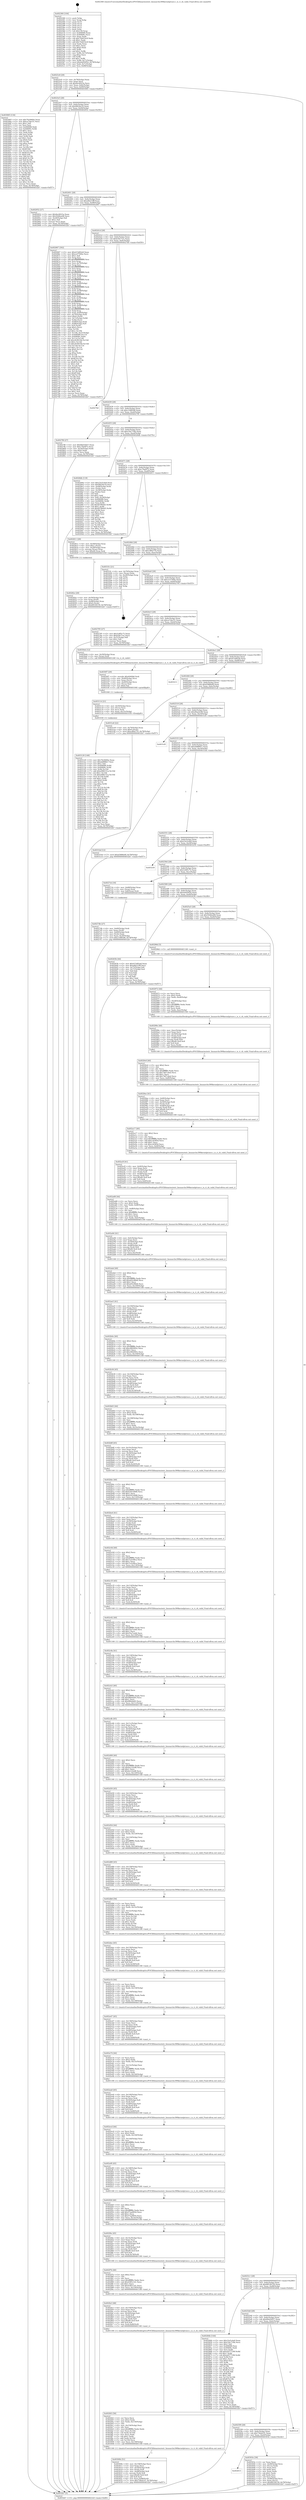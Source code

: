 digraph "0x402360" {
  label = "0x402360 (/mnt/c/Users/mathe/Desktop/tcc/POCII/binaries/extr_linuxarchs390kernelptrace.c_is_ri_cb_valid_Final-ollvm.out::main(0))"
  labelloc = "t"
  node[shape=record]

  Entry [label="",width=0.3,height=0.3,shape=circle,fillcolor=black,style=filled]
  "0x4023c8" [label="{
     0x4023c8 [29]\l
     | [instrs]\l
     &nbsp;&nbsp;0x4023c8 \<+3\>: mov -0x78(%rbp),%eax\l
     &nbsp;&nbsp;0x4023cb \<+2\>: mov %eax,%ecx\l
     &nbsp;&nbsp;0x4023cd \<+6\>: sub $0x9ec6023a,%ecx\l
     &nbsp;&nbsp;0x4023d3 \<+6\>: mov %eax,-0x8c(%rbp)\l
     &nbsp;&nbsp;0x4023d9 \<+6\>: mov %ecx,-0x90(%rbp)\l
     &nbsp;&nbsp;0x4023df \<+6\>: je 0000000000403065 \<main+0xd05\>\l
  }"]
  "0x403065" [label="{
     0x403065 [134]\l
     | [instrs]\l
     &nbsp;&nbsp;0x403065 \<+5\>: mov $0x76c9460e,%eax\l
     &nbsp;&nbsp;0x40306a \<+5\>: mov $0xce7dec51,%ecx\l
     &nbsp;&nbsp;0x40306f \<+2\>: mov $0x1,%dl\l
     &nbsp;&nbsp;0x403071 \<+2\>: xor %esi,%esi\l
     &nbsp;&nbsp;0x403073 \<+7\>: mov 0x406068,%edi\l
     &nbsp;&nbsp;0x40307a \<+8\>: mov 0x40606c,%r8d\l
     &nbsp;&nbsp;0x403082 \<+3\>: sub $0x1,%esi\l
     &nbsp;&nbsp;0x403085 \<+3\>: mov %edi,%r9d\l
     &nbsp;&nbsp;0x403088 \<+3\>: add %esi,%r9d\l
     &nbsp;&nbsp;0x40308b \<+4\>: imul %r9d,%edi\l
     &nbsp;&nbsp;0x40308f \<+3\>: and $0x1,%edi\l
     &nbsp;&nbsp;0x403092 \<+3\>: cmp $0x0,%edi\l
     &nbsp;&nbsp;0x403095 \<+4\>: sete %r10b\l
     &nbsp;&nbsp;0x403099 \<+4\>: cmp $0xa,%r8d\l
     &nbsp;&nbsp;0x40309d \<+4\>: setl %r11b\l
     &nbsp;&nbsp;0x4030a1 \<+3\>: mov %r10b,%bl\l
     &nbsp;&nbsp;0x4030a4 \<+3\>: xor $0xff,%bl\l
     &nbsp;&nbsp;0x4030a7 \<+3\>: mov %r11b,%r14b\l
     &nbsp;&nbsp;0x4030aa \<+4\>: xor $0xff,%r14b\l
     &nbsp;&nbsp;0x4030ae \<+3\>: xor $0x0,%dl\l
     &nbsp;&nbsp;0x4030b1 \<+3\>: mov %bl,%r15b\l
     &nbsp;&nbsp;0x4030b4 \<+4\>: and $0x0,%r15b\l
     &nbsp;&nbsp;0x4030b8 \<+3\>: and %dl,%r10b\l
     &nbsp;&nbsp;0x4030bb \<+3\>: mov %r14b,%r12b\l
     &nbsp;&nbsp;0x4030be \<+4\>: and $0x0,%r12b\l
     &nbsp;&nbsp;0x4030c2 \<+3\>: and %dl,%r11b\l
     &nbsp;&nbsp;0x4030c5 \<+3\>: or %r10b,%r15b\l
     &nbsp;&nbsp;0x4030c8 \<+3\>: or %r11b,%r12b\l
     &nbsp;&nbsp;0x4030cb \<+3\>: xor %r12b,%r15b\l
     &nbsp;&nbsp;0x4030ce \<+3\>: or %r14b,%bl\l
     &nbsp;&nbsp;0x4030d1 \<+3\>: xor $0xff,%bl\l
     &nbsp;&nbsp;0x4030d4 \<+3\>: or $0x0,%dl\l
     &nbsp;&nbsp;0x4030d7 \<+2\>: and %dl,%bl\l
     &nbsp;&nbsp;0x4030d9 \<+3\>: or %bl,%r15b\l
     &nbsp;&nbsp;0x4030dc \<+4\>: test $0x1,%r15b\l
     &nbsp;&nbsp;0x4030e0 \<+3\>: cmovne %ecx,%eax\l
     &nbsp;&nbsp;0x4030e3 \<+3\>: mov %eax,-0x78(%rbp)\l
     &nbsp;&nbsp;0x4030e6 \<+5\>: jmp 00000000004032b7 \<main+0xf57\>\l
  }"]
  "0x4023e5" [label="{
     0x4023e5 [28]\l
     | [instrs]\l
     &nbsp;&nbsp;0x4023e5 \<+5\>: jmp 00000000004023ea \<main+0x8a\>\l
     &nbsp;&nbsp;0x4023ea \<+6\>: mov -0x8c(%rbp),%eax\l
     &nbsp;&nbsp;0x4023f0 \<+5\>: sub $0x9fd34e16,%eax\l
     &nbsp;&nbsp;0x4023f5 \<+6\>: mov %eax,-0x94(%rbp)\l
     &nbsp;&nbsp;0x4023fb \<+6\>: je 0000000000402952 \<main+0x5f2\>\l
  }"]
  Exit [label="",width=0.3,height=0.3,shape=circle,fillcolor=black,style=filled,peripheries=2]
  "0x402952" [label="{
     0x402952 [27]\l
     | [instrs]\l
     &nbsp;&nbsp;0x402952 \<+5\>: mov $0x9ec6023a,%eax\l
     &nbsp;&nbsp;0x402957 \<+5\>: mov $0x5048ea08,%ecx\l
     &nbsp;&nbsp;0x40295c \<+3\>: mov -0x29(%rbp),%dl\l
     &nbsp;&nbsp;0x40295f \<+3\>: test $0x1,%dl\l
     &nbsp;&nbsp;0x402962 \<+3\>: cmovne %ecx,%eax\l
     &nbsp;&nbsp;0x402965 \<+3\>: mov %eax,-0x78(%rbp)\l
     &nbsp;&nbsp;0x402968 \<+5\>: jmp 00000000004032b7 \<main+0xf57\>\l
  }"]
  "0x402401" [label="{
     0x402401 [28]\l
     | [instrs]\l
     &nbsp;&nbsp;0x402401 \<+5\>: jmp 0000000000402406 \<main+0xa6\>\l
     &nbsp;&nbsp;0x402406 \<+6\>: mov -0x8c(%rbp),%eax\l
     &nbsp;&nbsp;0x40240c \<+5\>: sub $0xa6b210ff,%eax\l
     &nbsp;&nbsp;0x402411 \<+6\>: mov %eax,-0x98(%rbp)\l
     &nbsp;&nbsp;0x402417 \<+6\>: je 0000000000402667 \<main+0x307\>\l
  }"]
  "0x403129" [label="{
     0x403129 [148]\l
     | [instrs]\l
     &nbsp;&nbsp;0x403129 \<+5\>: mov $0x76c9460e,%eax\l
     &nbsp;&nbsp;0x40312e \<+5\>: mov $0xeb8f86e7,%esi\l
     &nbsp;&nbsp;0x403133 \<+2\>: mov $0x1,%dl\l
     &nbsp;&nbsp;0x403135 \<+8\>: mov 0x406068,%r8d\l
     &nbsp;&nbsp;0x40313d \<+8\>: mov 0x40606c,%r9d\l
     &nbsp;&nbsp;0x403145 \<+3\>: mov %r8d,%r10d\l
     &nbsp;&nbsp;0x403148 \<+7\>: add $0xe086151a,%r10d\l
     &nbsp;&nbsp;0x40314f \<+4\>: sub $0x1,%r10d\l
     &nbsp;&nbsp;0x403153 \<+7\>: sub $0xe086151a,%r10d\l
     &nbsp;&nbsp;0x40315a \<+4\>: imul %r10d,%r8d\l
     &nbsp;&nbsp;0x40315e \<+4\>: and $0x1,%r8d\l
     &nbsp;&nbsp;0x403162 \<+4\>: cmp $0x0,%r8d\l
     &nbsp;&nbsp;0x403166 \<+4\>: sete %r11b\l
     &nbsp;&nbsp;0x40316a \<+4\>: cmp $0xa,%r9d\l
     &nbsp;&nbsp;0x40316e \<+3\>: setl %bl\l
     &nbsp;&nbsp;0x403171 \<+3\>: mov %r11b,%r14b\l
     &nbsp;&nbsp;0x403174 \<+4\>: xor $0xff,%r14b\l
     &nbsp;&nbsp;0x403178 \<+3\>: mov %bl,%r15b\l
     &nbsp;&nbsp;0x40317b \<+4\>: xor $0xff,%r15b\l
     &nbsp;&nbsp;0x40317f \<+3\>: xor $0x0,%dl\l
     &nbsp;&nbsp;0x403182 \<+3\>: mov %r14b,%r12b\l
     &nbsp;&nbsp;0x403185 \<+4\>: and $0x0,%r12b\l
     &nbsp;&nbsp;0x403189 \<+3\>: and %dl,%r11b\l
     &nbsp;&nbsp;0x40318c \<+3\>: mov %r15b,%r13b\l
     &nbsp;&nbsp;0x40318f \<+4\>: and $0x0,%r13b\l
     &nbsp;&nbsp;0x403193 \<+2\>: and %dl,%bl\l
     &nbsp;&nbsp;0x403195 \<+3\>: or %r11b,%r12b\l
     &nbsp;&nbsp;0x403198 \<+3\>: or %bl,%r13b\l
     &nbsp;&nbsp;0x40319b \<+3\>: xor %r13b,%r12b\l
     &nbsp;&nbsp;0x40319e \<+3\>: or %r15b,%r14b\l
     &nbsp;&nbsp;0x4031a1 \<+4\>: xor $0xff,%r14b\l
     &nbsp;&nbsp;0x4031a5 \<+3\>: or $0x0,%dl\l
     &nbsp;&nbsp;0x4031a8 \<+3\>: and %dl,%r14b\l
     &nbsp;&nbsp;0x4031ab \<+3\>: or %r14b,%r12b\l
     &nbsp;&nbsp;0x4031ae \<+4\>: test $0x1,%r12b\l
     &nbsp;&nbsp;0x4031b2 \<+3\>: cmovne %esi,%eax\l
     &nbsp;&nbsp;0x4031b5 \<+3\>: mov %eax,-0x78(%rbp)\l
     &nbsp;&nbsp;0x4031b8 \<+5\>: jmp 00000000004032b7 \<main+0xf57\>\l
  }"]
  "0x402667" [label="{
     0x402667 [302]\l
     | [instrs]\l
     &nbsp;&nbsp;0x402667 \<+5\>: mov $0xd15d92e8,%eax\l
     &nbsp;&nbsp;0x40266c \<+5\>: mov $0xce37564e,%ecx\l
     &nbsp;&nbsp;0x402671 \<+2\>: mov $0x1,%dl\l
     &nbsp;&nbsp;0x402673 \<+3\>: mov %rsp,%rsi\l
     &nbsp;&nbsp;0x402676 \<+4\>: add $0xfffffffffffffff0,%rsi\l
     &nbsp;&nbsp;0x40267a \<+3\>: mov %rsi,%rsp\l
     &nbsp;&nbsp;0x40267d \<+4\>: mov %rsi,-0x70(%rbp)\l
     &nbsp;&nbsp;0x402681 \<+3\>: mov %rsp,%rsi\l
     &nbsp;&nbsp;0x402684 \<+4\>: add $0xfffffffffffffff0,%rsi\l
     &nbsp;&nbsp;0x402688 \<+3\>: mov %rsi,%rsp\l
     &nbsp;&nbsp;0x40268b \<+3\>: mov %rsp,%rdi\l
     &nbsp;&nbsp;0x40268e \<+4\>: add $0xfffffffffffffff0,%rdi\l
     &nbsp;&nbsp;0x402692 \<+3\>: mov %rdi,%rsp\l
     &nbsp;&nbsp;0x402695 \<+4\>: mov %rdi,-0x68(%rbp)\l
     &nbsp;&nbsp;0x402699 \<+3\>: mov %rsp,%rdi\l
     &nbsp;&nbsp;0x40269c \<+4\>: add $0xfffffffffffffff0,%rdi\l
     &nbsp;&nbsp;0x4026a0 \<+3\>: mov %rdi,%rsp\l
     &nbsp;&nbsp;0x4026a3 \<+4\>: mov %rdi,-0x60(%rbp)\l
     &nbsp;&nbsp;0x4026a7 \<+3\>: mov %rsp,%rdi\l
     &nbsp;&nbsp;0x4026aa \<+4\>: add $0xfffffffffffffff0,%rdi\l
     &nbsp;&nbsp;0x4026ae \<+3\>: mov %rdi,%rsp\l
     &nbsp;&nbsp;0x4026b1 \<+4\>: mov %rdi,-0x58(%rbp)\l
     &nbsp;&nbsp;0x4026b5 \<+3\>: mov %rsp,%rdi\l
     &nbsp;&nbsp;0x4026b8 \<+4\>: add $0xfffffffffffffff0,%rdi\l
     &nbsp;&nbsp;0x4026bc \<+3\>: mov %rdi,%rsp\l
     &nbsp;&nbsp;0x4026bf \<+4\>: mov %rdi,-0x50(%rbp)\l
     &nbsp;&nbsp;0x4026c3 \<+3\>: mov %rsp,%rdi\l
     &nbsp;&nbsp;0x4026c6 \<+4\>: add $0xfffffffffffffff0,%rdi\l
     &nbsp;&nbsp;0x4026ca \<+3\>: mov %rdi,%rsp\l
     &nbsp;&nbsp;0x4026cd \<+4\>: mov %rdi,-0x48(%rbp)\l
     &nbsp;&nbsp;0x4026d1 \<+3\>: mov %rsp,%rdi\l
     &nbsp;&nbsp;0x4026d4 \<+4\>: add $0xfffffffffffffff0,%rdi\l
     &nbsp;&nbsp;0x4026d8 \<+3\>: mov %rdi,%rsp\l
     &nbsp;&nbsp;0x4026db \<+4\>: mov %rdi,-0x40(%rbp)\l
     &nbsp;&nbsp;0x4026df \<+4\>: mov -0x70(%rbp),%rdi\l
     &nbsp;&nbsp;0x4026e3 \<+6\>: movl $0x0,(%rdi)\l
     &nbsp;&nbsp;0x4026e9 \<+4\>: mov -0x7c(%rbp),%r8d\l
     &nbsp;&nbsp;0x4026ed \<+3\>: mov %r8d,(%rsi)\l
     &nbsp;&nbsp;0x4026f0 \<+4\>: mov -0x68(%rbp),%rdi\l
     &nbsp;&nbsp;0x4026f4 \<+7\>: mov -0x88(%rbp),%r9\l
     &nbsp;&nbsp;0x4026fb \<+3\>: mov %r9,(%rdi)\l
     &nbsp;&nbsp;0x4026fe \<+3\>: cmpl $0x2,(%rsi)\l
     &nbsp;&nbsp;0x402701 \<+4\>: setne %r10b\l
     &nbsp;&nbsp;0x402705 \<+4\>: and $0x1,%r10b\l
     &nbsp;&nbsp;0x402709 \<+4\>: mov %r10b,-0x31(%rbp)\l
     &nbsp;&nbsp;0x40270d \<+8\>: mov 0x406068,%r11d\l
     &nbsp;&nbsp;0x402715 \<+7\>: mov 0x40606c,%ebx\l
     &nbsp;&nbsp;0x40271c \<+3\>: mov %r11d,%r14d\l
     &nbsp;&nbsp;0x40271f \<+7\>: add $0x2fc9018d,%r14d\l
     &nbsp;&nbsp;0x402726 \<+4\>: sub $0x1,%r14d\l
     &nbsp;&nbsp;0x40272a \<+7\>: sub $0x2fc9018d,%r14d\l
     &nbsp;&nbsp;0x402731 \<+4\>: imul %r14d,%r11d\l
     &nbsp;&nbsp;0x402735 \<+4\>: and $0x1,%r11d\l
     &nbsp;&nbsp;0x402739 \<+4\>: cmp $0x0,%r11d\l
     &nbsp;&nbsp;0x40273d \<+4\>: sete %r10b\l
     &nbsp;&nbsp;0x402741 \<+3\>: cmp $0xa,%ebx\l
     &nbsp;&nbsp;0x402744 \<+4\>: setl %r15b\l
     &nbsp;&nbsp;0x402748 \<+3\>: mov %r10b,%r12b\l
     &nbsp;&nbsp;0x40274b \<+4\>: xor $0xff,%r12b\l
     &nbsp;&nbsp;0x40274f \<+3\>: mov %r15b,%r13b\l
     &nbsp;&nbsp;0x402752 \<+4\>: xor $0xff,%r13b\l
     &nbsp;&nbsp;0x402756 \<+3\>: xor $0x1,%dl\l
     &nbsp;&nbsp;0x402759 \<+3\>: mov %r12b,%sil\l
     &nbsp;&nbsp;0x40275c \<+4\>: and $0xff,%sil\l
     &nbsp;&nbsp;0x402760 \<+3\>: and %dl,%r10b\l
     &nbsp;&nbsp;0x402763 \<+3\>: mov %r13b,%dil\l
     &nbsp;&nbsp;0x402766 \<+4\>: and $0xff,%dil\l
     &nbsp;&nbsp;0x40276a \<+3\>: and %dl,%r15b\l
     &nbsp;&nbsp;0x40276d \<+3\>: or %r10b,%sil\l
     &nbsp;&nbsp;0x402770 \<+3\>: or %r15b,%dil\l
     &nbsp;&nbsp;0x402773 \<+3\>: xor %dil,%sil\l
     &nbsp;&nbsp;0x402776 \<+3\>: or %r13b,%r12b\l
     &nbsp;&nbsp;0x402779 \<+4\>: xor $0xff,%r12b\l
     &nbsp;&nbsp;0x40277d \<+3\>: or $0x1,%dl\l
     &nbsp;&nbsp;0x402780 \<+3\>: and %dl,%r12b\l
     &nbsp;&nbsp;0x402783 \<+3\>: or %r12b,%sil\l
     &nbsp;&nbsp;0x402786 \<+4\>: test $0x1,%sil\l
     &nbsp;&nbsp;0x40278a \<+3\>: cmovne %ecx,%eax\l
     &nbsp;&nbsp;0x40278d \<+3\>: mov %eax,-0x78(%rbp)\l
     &nbsp;&nbsp;0x402790 \<+5\>: jmp 00000000004032b7 \<main+0xf57\>\l
  }"]
  "0x40241d" [label="{
     0x40241d [28]\l
     | [instrs]\l
     &nbsp;&nbsp;0x40241d \<+5\>: jmp 0000000000402422 \<main+0xc2\>\l
     &nbsp;&nbsp;0x402422 \<+6\>: mov -0x8c(%rbp),%eax\l
     &nbsp;&nbsp;0x402428 \<+5\>: sub $0xb3fe71ec,%eax\l
     &nbsp;&nbsp;0x40242d \<+6\>: mov %eax,-0x9c(%rbp)\l
     &nbsp;&nbsp;0x402433 \<+6\>: je 00000000004027b0 \<main+0x450\>\l
  }"]
  "0x403114" [label="{
     0x403114 [21]\l
     | [instrs]\l
     &nbsp;&nbsp;0x403114 \<+4\>: mov -0x50(%rbp),%rcx\l
     &nbsp;&nbsp;0x403118 \<+3\>: mov (%rcx),%rcx\l
     &nbsp;&nbsp;0x40311b \<+3\>: mov %rcx,%rdi\l
     &nbsp;&nbsp;0x40311e \<+6\>: mov %eax,-0x15c(%rbp)\l
     &nbsp;&nbsp;0x403124 \<+5\>: call 0000000000401030 \<free@plt\>\l
     | [calls]\l
     &nbsp;&nbsp;0x401030 \{1\} (unknown)\l
  }"]
  "0x4027b0" [label="{
     0x4027b0\l
  }", style=dashed]
  "0x402439" [label="{
     0x402439 [28]\l
     | [instrs]\l
     &nbsp;&nbsp;0x402439 \<+5\>: jmp 000000000040243e \<main+0xde\>\l
     &nbsp;&nbsp;0x40243e \<+6\>: mov -0x8c(%rbp),%eax\l
     &nbsp;&nbsp;0x402444 \<+5\>: sub $0xc10f65d6,%eax\l
     &nbsp;&nbsp;0x402449 \<+6\>: mov %eax,-0xa0(%rbp)\l
     &nbsp;&nbsp;0x40244f \<+6\>: je 00000000004027f6 \<main+0x496\>\l
  }"]
  "0x4030f7" [label="{
     0x4030f7 [29]\l
     | [instrs]\l
     &nbsp;&nbsp;0x4030f7 \<+10\>: movabs $0x4040b6,%rdi\l
     &nbsp;&nbsp;0x403101 \<+4\>: mov -0x40(%rbp),%rcx\l
     &nbsp;&nbsp;0x403105 \<+2\>: mov %eax,(%rcx)\l
     &nbsp;&nbsp;0x403107 \<+4\>: mov -0x40(%rbp),%rcx\l
     &nbsp;&nbsp;0x40310b \<+2\>: mov (%rcx),%esi\l
     &nbsp;&nbsp;0x40310d \<+2\>: mov $0x0,%al\l
     &nbsp;&nbsp;0x40310f \<+5\>: call 0000000000401040 \<printf@plt\>\l
     | [calls]\l
     &nbsp;&nbsp;0x401040 \{1\} (unknown)\l
  }"]
  "0x4027f6" [label="{
     0x4027f6 [27]\l
     | [instrs]\l
     &nbsp;&nbsp;0x4027f6 \<+5\>: mov $0x69e02837,%eax\l
     &nbsp;&nbsp;0x4027fb \<+5\>: mov $0xc79a0f72,%ecx\l
     &nbsp;&nbsp;0x402800 \<+3\>: mov -0x30(%rbp),%edx\l
     &nbsp;&nbsp;0x402803 \<+3\>: cmp $0x0,%edx\l
     &nbsp;&nbsp;0x402806 \<+3\>: cmove %ecx,%eax\l
     &nbsp;&nbsp;0x402809 \<+3\>: mov %eax,-0x78(%rbp)\l
     &nbsp;&nbsp;0x40280c \<+5\>: jmp 00000000004032b7 \<main+0xf57\>\l
  }"]
  "0x402455" [label="{
     0x402455 [28]\l
     | [instrs]\l
     &nbsp;&nbsp;0x402455 \<+5\>: jmp 000000000040245a \<main+0xfa\>\l
     &nbsp;&nbsp;0x40245a \<+6\>: mov -0x8c(%rbp),%eax\l
     &nbsp;&nbsp;0x402460 \<+5\>: sub $0xc5dc716b,%eax\l
     &nbsp;&nbsp;0x402465 \<+6\>: mov %eax,-0xa4(%rbp)\l
     &nbsp;&nbsp;0x40246b \<+6\>: je 00000000004028db \<main+0x57b\>\l
  }"]
  "0x402615" [label="{
     0x402615\l
  }", style=dashed]
  "0x4028db" [label="{
     0x4028db [119]\l
     | [instrs]\l
     &nbsp;&nbsp;0x4028db \<+5\>: mov $0x23e5cda9,%eax\l
     &nbsp;&nbsp;0x4028e0 \<+5\>: mov $0x9fd34e16,%ecx\l
     &nbsp;&nbsp;0x4028e5 \<+4\>: mov -0x48(%rbp),%rdx\l
     &nbsp;&nbsp;0x4028e9 \<+2\>: mov (%rdx),%esi\l
     &nbsp;&nbsp;0x4028eb \<+4\>: mov -0x58(%rbp),%rdx\l
     &nbsp;&nbsp;0x4028ef \<+2\>: cmp (%rdx),%esi\l
     &nbsp;&nbsp;0x4028f1 \<+4\>: setl %dil\l
     &nbsp;&nbsp;0x4028f5 \<+4\>: and $0x1,%dil\l
     &nbsp;&nbsp;0x4028f9 \<+4\>: mov %dil,-0x29(%rbp)\l
     &nbsp;&nbsp;0x4028fd \<+7\>: mov 0x406068,%esi\l
     &nbsp;&nbsp;0x402904 \<+8\>: mov 0x40606c,%r8d\l
     &nbsp;&nbsp;0x40290c \<+3\>: mov %esi,%r9d\l
     &nbsp;&nbsp;0x40290f \<+7\>: add $0xfd796445,%r9d\l
     &nbsp;&nbsp;0x402916 \<+4\>: sub $0x1,%r9d\l
     &nbsp;&nbsp;0x40291a \<+7\>: sub $0xfd796445,%r9d\l
     &nbsp;&nbsp;0x402921 \<+4\>: imul %r9d,%esi\l
     &nbsp;&nbsp;0x402925 \<+3\>: and $0x1,%esi\l
     &nbsp;&nbsp;0x402928 \<+3\>: cmp $0x0,%esi\l
     &nbsp;&nbsp;0x40292b \<+4\>: sete %dil\l
     &nbsp;&nbsp;0x40292f \<+4\>: cmp $0xa,%r8d\l
     &nbsp;&nbsp;0x402933 \<+4\>: setl %r10b\l
     &nbsp;&nbsp;0x402937 \<+3\>: mov %dil,%r11b\l
     &nbsp;&nbsp;0x40293a \<+3\>: and %r10b,%r11b\l
     &nbsp;&nbsp;0x40293d \<+3\>: xor %r10b,%dil\l
     &nbsp;&nbsp;0x402940 \<+3\>: or %dil,%r11b\l
     &nbsp;&nbsp;0x402943 \<+4\>: test $0x1,%r11b\l
     &nbsp;&nbsp;0x402947 \<+3\>: cmovne %ecx,%eax\l
     &nbsp;&nbsp;0x40294a \<+3\>: mov %eax,-0x78(%rbp)\l
     &nbsp;&nbsp;0x40294d \<+5\>: jmp 00000000004032b7 \<main+0xf57\>\l
  }"]
  "0x402471" [label="{
     0x402471 [28]\l
     | [instrs]\l
     &nbsp;&nbsp;0x402471 \<+5\>: jmp 0000000000402476 \<main+0x116\>\l
     &nbsp;&nbsp;0x402476 \<+6\>: mov -0x8c(%rbp),%eax\l
     &nbsp;&nbsp;0x40247c \<+5\>: sub $0xc79a0f72,%eax\l
     &nbsp;&nbsp;0x402481 \<+6\>: mov %eax,-0xa8(%rbp)\l
     &nbsp;&nbsp;0x402487 \<+6\>: je 0000000000402811 \<main+0x4b1\>\l
  }"]
  "0x40303e" [label="{
     0x40303e [39]\l
     | [instrs]\l
     &nbsp;&nbsp;0x40303e \<+2\>: xor %eax,%eax\l
     &nbsp;&nbsp;0x403040 \<+4\>: mov -0x48(%rbp),%rcx\l
     &nbsp;&nbsp;0x403044 \<+2\>: mov (%rcx),%edx\l
     &nbsp;&nbsp;0x403046 \<+2\>: mov %eax,%esi\l
     &nbsp;&nbsp;0x403048 \<+2\>: sub %edx,%esi\l
     &nbsp;&nbsp;0x40304a \<+2\>: mov %eax,%edx\l
     &nbsp;&nbsp;0x40304c \<+3\>: sub $0x1,%edx\l
     &nbsp;&nbsp;0x40304f \<+2\>: add %edx,%esi\l
     &nbsp;&nbsp;0x403051 \<+2\>: sub %esi,%eax\l
     &nbsp;&nbsp;0x403053 \<+4\>: mov -0x48(%rbp),%rcx\l
     &nbsp;&nbsp;0x403057 \<+2\>: mov %eax,(%rcx)\l
     &nbsp;&nbsp;0x403059 \<+7\>: movl $0x68536159,-0x78(%rbp)\l
     &nbsp;&nbsp;0x403060 \<+5\>: jmp 00000000004032b7 \<main+0xf57\>\l
  }"]
  "0x402811" [label="{
     0x402811 [29]\l
     | [instrs]\l
     &nbsp;&nbsp;0x402811 \<+4\>: mov -0x58(%rbp),%rax\l
     &nbsp;&nbsp;0x402815 \<+6\>: movl $0x1,(%rax)\l
     &nbsp;&nbsp;0x40281b \<+4\>: mov -0x58(%rbp),%rax\l
     &nbsp;&nbsp;0x40281f \<+3\>: movslq (%rax),%rax\l
     &nbsp;&nbsp;0x402822 \<+7\>: imul $0x90,%rax,%rdi\l
     &nbsp;&nbsp;0x402829 \<+5\>: call 0000000000401050 \<malloc@plt\>\l
     | [calls]\l
     &nbsp;&nbsp;0x401050 \{1\} (unknown)\l
  }"]
  "0x40248d" [label="{
     0x40248d [28]\l
     | [instrs]\l
     &nbsp;&nbsp;0x40248d \<+5\>: jmp 0000000000402492 \<main+0x132\>\l
     &nbsp;&nbsp;0x402492 \<+6\>: mov -0x8c(%rbp),%eax\l
     &nbsp;&nbsp;0x402498 \<+5\>: sub $0xcdf0a735,%eax\l
     &nbsp;&nbsp;0x40249d \<+6\>: mov %eax,-0xac(%rbp)\l
     &nbsp;&nbsp;0x4024a3 \<+6\>: je 00000000004031fc \<main+0xe9c\>\l
  }"]
  "0x4025f9" [label="{
     0x4025f9 [28]\l
     | [instrs]\l
     &nbsp;&nbsp;0x4025f9 \<+5\>: jmp 00000000004025fe \<main+0x29e\>\l
     &nbsp;&nbsp;0x4025fe \<+6\>: mov -0x8c(%rbp),%eax\l
     &nbsp;&nbsp;0x402604 \<+5\>: sub $0x736eb1f1,%eax\l
     &nbsp;&nbsp;0x402609 \<+6\>: mov %eax,-0xe0(%rbp)\l
     &nbsp;&nbsp;0x40260f \<+6\>: je 000000000040303e \<main+0xcde\>\l
  }"]
  "0x4031fc" [label="{
     0x4031fc [21]\l
     | [instrs]\l
     &nbsp;&nbsp;0x4031fc \<+4\>: mov -0x70(%rbp),%rax\l
     &nbsp;&nbsp;0x403200 \<+2\>: mov (%rax),%eax\l
     &nbsp;&nbsp;0x403202 \<+4\>: lea -0x28(%rbp),%rsp\l
     &nbsp;&nbsp;0x403206 \<+1\>: pop %rbx\l
     &nbsp;&nbsp;0x403207 \<+2\>: pop %r12\l
     &nbsp;&nbsp;0x403209 \<+2\>: pop %r13\l
     &nbsp;&nbsp;0x40320b \<+2\>: pop %r14\l
     &nbsp;&nbsp;0x40320d \<+2\>: pop %r15\l
     &nbsp;&nbsp;0x40320f \<+1\>: pop %rbp\l
     &nbsp;&nbsp;0x403210 \<+1\>: ret\l
  }"]
  "0x4024a9" [label="{
     0x4024a9 [28]\l
     | [instrs]\l
     &nbsp;&nbsp;0x4024a9 \<+5\>: jmp 00000000004024ae \<main+0x14e\>\l
     &nbsp;&nbsp;0x4024ae \<+6\>: mov -0x8c(%rbp),%eax\l
     &nbsp;&nbsp;0x4024b4 \<+5\>: sub $0xce37564e,%eax\l
     &nbsp;&nbsp;0x4024b9 \<+6\>: mov %eax,-0xb0(%rbp)\l
     &nbsp;&nbsp;0x4024bf \<+6\>: je 0000000000402795 \<main+0x435\>\l
  }"]
  "0x4031c9" [label="{
     0x4031c9\l
  }", style=dashed]
  "0x402795" [label="{
     0x402795 [27]\l
     | [instrs]\l
     &nbsp;&nbsp;0x402795 \<+5\>: mov $0x3c8f5c72,%eax\l
     &nbsp;&nbsp;0x40279a \<+5\>: mov $0xb3fe71ec,%ecx\l
     &nbsp;&nbsp;0x40279f \<+3\>: mov -0x31(%rbp),%dl\l
     &nbsp;&nbsp;0x4027a2 \<+3\>: test $0x1,%dl\l
     &nbsp;&nbsp;0x4027a5 \<+3\>: cmovne %ecx,%eax\l
     &nbsp;&nbsp;0x4027a8 \<+3\>: mov %eax,-0x78(%rbp)\l
     &nbsp;&nbsp;0x4027ab \<+5\>: jmp 00000000004032b7 \<main+0xf57\>\l
  }"]
  "0x4024c5" [label="{
     0x4024c5 [28]\l
     | [instrs]\l
     &nbsp;&nbsp;0x4024c5 \<+5\>: jmp 00000000004024ca \<main+0x16a\>\l
     &nbsp;&nbsp;0x4024ca \<+6\>: mov -0x8c(%rbp),%eax\l
     &nbsp;&nbsp;0x4024d0 \<+5\>: sub $0xce7dec51,%eax\l
     &nbsp;&nbsp;0x4024d5 \<+6\>: mov %eax,-0xb4(%rbp)\l
     &nbsp;&nbsp;0x4024db \<+6\>: je 00000000004030eb \<main+0xd8b\>\l
  }"]
  "0x40300b" [label="{
     0x40300b [51]\l
     | [instrs]\l
     &nbsp;&nbsp;0x40300b \<+6\>: mov -0x158(%rbp),%ecx\l
     &nbsp;&nbsp;0x403011 \<+3\>: imul %eax,%ecx\l
     &nbsp;&nbsp;0x403014 \<+4\>: mov -0x50(%rbp),%rdi\l
     &nbsp;&nbsp;0x403018 \<+3\>: mov (%rdi),%rdi\l
     &nbsp;&nbsp;0x40301b \<+4\>: mov -0x48(%rbp),%r8\l
     &nbsp;&nbsp;0x40301f \<+3\>: movslq (%r8),%r8\l
     &nbsp;&nbsp;0x403022 \<+7\>: imul $0x90,%r8,%r8\l
     &nbsp;&nbsp;0x403029 \<+3\>: add %r8,%rdi\l
     &nbsp;&nbsp;0x40302c \<+6\>: mov %ecx,0x88(%rdi)\l
     &nbsp;&nbsp;0x403032 \<+7\>: movl $0x736eb1f1,-0x78(%rbp)\l
     &nbsp;&nbsp;0x403039 \<+5\>: jmp 00000000004032b7 \<main+0xf57\>\l
  }"]
  "0x4030eb" [label="{
     0x4030eb [12]\l
     | [instrs]\l
     &nbsp;&nbsp;0x4030eb \<+4\>: mov -0x50(%rbp),%rax\l
     &nbsp;&nbsp;0x4030ef \<+3\>: mov (%rax),%rdi\l
     &nbsp;&nbsp;0x4030f2 \<+5\>: call 0000000000401240 \<is_ri_cb_valid\>\l
     | [calls]\l
     &nbsp;&nbsp;0x401240 \{1\} (/mnt/c/Users/mathe/Desktop/tcc/POCII/binaries/extr_linuxarchs390kernelptrace.c_is_ri_cb_valid_Final-ollvm.out::is_ri_cb_valid)\l
  }"]
  "0x4024e1" [label="{
     0x4024e1 [28]\l
     | [instrs]\l
     &nbsp;&nbsp;0x4024e1 \<+5\>: jmp 00000000004024e6 \<main+0x186\>\l
     &nbsp;&nbsp;0x4024e6 \<+6\>: mov -0x8c(%rbp),%eax\l
     &nbsp;&nbsp;0x4024ec \<+5\>: sub $0xd15d92e8,%eax\l
     &nbsp;&nbsp;0x4024f1 \<+6\>: mov %eax,-0xb8(%rbp)\l
     &nbsp;&nbsp;0x4024f7 \<+6\>: je 0000000000403211 \<main+0xeb1\>\l
  }"]
  "0x402fd3" [label="{
     0x402fd3 [56]\l
     | [instrs]\l
     &nbsp;&nbsp;0x402fd3 \<+2\>: xor %ecx,%ecx\l
     &nbsp;&nbsp;0x402fd5 \<+5\>: mov $0x2,%edx\l
     &nbsp;&nbsp;0x402fda \<+6\>: mov %edx,-0x154(%rbp)\l
     &nbsp;&nbsp;0x402fe0 \<+1\>: cltd\l
     &nbsp;&nbsp;0x402fe1 \<+6\>: mov -0x154(%rbp),%esi\l
     &nbsp;&nbsp;0x402fe7 \<+2\>: idiv %esi\l
     &nbsp;&nbsp;0x402fe9 \<+6\>: imul $0xfffffffe,%edx,%edx\l
     &nbsp;&nbsp;0x402fef \<+3\>: mov %ecx,%r10d\l
     &nbsp;&nbsp;0x402ff2 \<+3\>: sub %edx,%r10d\l
     &nbsp;&nbsp;0x402ff5 \<+2\>: mov %ecx,%edx\l
     &nbsp;&nbsp;0x402ff7 \<+3\>: sub $0x1,%edx\l
     &nbsp;&nbsp;0x402ffa \<+3\>: add %edx,%r10d\l
     &nbsp;&nbsp;0x402ffd \<+3\>: sub %r10d,%ecx\l
     &nbsp;&nbsp;0x403000 \<+6\>: mov %ecx,-0x158(%rbp)\l
     &nbsp;&nbsp;0x403006 \<+5\>: call 0000000000401160 \<next_i\>\l
     | [calls]\l
     &nbsp;&nbsp;0x401160 \{1\} (/mnt/c/Users/mathe/Desktop/tcc/POCII/binaries/extr_linuxarchs390kernelptrace.c_is_ri_cb_valid_Final-ollvm.out::next_i)\l
  }"]
  "0x403211" [label="{
     0x403211\l
  }", style=dashed]
  "0x4024fd" [label="{
     0x4024fd [28]\l
     | [instrs]\l
     &nbsp;&nbsp;0x4024fd \<+5\>: jmp 0000000000402502 \<main+0x1a2\>\l
     &nbsp;&nbsp;0x402502 \<+6\>: mov -0x8c(%rbp),%eax\l
     &nbsp;&nbsp;0x402508 \<+5\>: sub $0xd3886e6f,%eax\l
     &nbsp;&nbsp;0x40250d \<+6\>: mov %eax,-0xbc(%rbp)\l
     &nbsp;&nbsp;0x402513 \<+6\>: je 00000000004031e6 \<main+0xe86\>\l
  }"]
  "0x402fa3" [label="{
     0x402fa3 [48]\l
     | [instrs]\l
     &nbsp;&nbsp;0x402fa3 \<+6\>: mov -0x150(%rbp),%ecx\l
     &nbsp;&nbsp;0x402fa9 \<+3\>: imul %eax,%ecx\l
     &nbsp;&nbsp;0x402fac \<+3\>: movslq %ecx,%rdi\l
     &nbsp;&nbsp;0x402faf \<+4\>: mov -0x50(%rbp),%r8\l
     &nbsp;&nbsp;0x402fb3 \<+3\>: mov (%r8),%r8\l
     &nbsp;&nbsp;0x402fb6 \<+4\>: mov -0x48(%rbp),%r9\l
     &nbsp;&nbsp;0x402fba \<+3\>: movslq (%r9),%r9\l
     &nbsp;&nbsp;0x402fbd \<+7\>: imul $0x90,%r9,%r9\l
     &nbsp;&nbsp;0x402fc4 \<+3\>: add %r9,%r8\l
     &nbsp;&nbsp;0x402fc7 \<+7\>: mov %rdi,0x80(%r8)\l
     &nbsp;&nbsp;0x402fce \<+5\>: call 0000000000401160 \<next_i\>\l
     | [calls]\l
     &nbsp;&nbsp;0x401160 \{1\} (/mnt/c/Users/mathe/Desktop/tcc/POCII/binaries/extr_linuxarchs390kernelptrace.c_is_ri_cb_valid_Final-ollvm.out::next_i)\l
  }"]
  "0x4031e6" [label="{
     0x4031e6 [22]\l
     | [instrs]\l
     &nbsp;&nbsp;0x4031e6 \<+4\>: mov -0x70(%rbp),%rax\l
     &nbsp;&nbsp;0x4031ea \<+6\>: movl $0x0,(%rax)\l
     &nbsp;&nbsp;0x4031f0 \<+7\>: movl $0xcdf0a735,-0x78(%rbp)\l
     &nbsp;&nbsp;0x4031f7 \<+5\>: jmp 00000000004032b7 \<main+0xf57\>\l
  }"]
  "0x402519" [label="{
     0x402519 [28]\l
     | [instrs]\l
     &nbsp;&nbsp;0x402519 \<+5\>: jmp 000000000040251e \<main+0x1be\>\l
     &nbsp;&nbsp;0x40251e \<+6\>: mov -0x8c(%rbp),%eax\l
     &nbsp;&nbsp;0x402524 \<+5\>: sub $0xd9ae4c08,%eax\l
     &nbsp;&nbsp;0x402529 \<+6\>: mov %eax,-0xc0(%rbp)\l
     &nbsp;&nbsp;0x40252f \<+6\>: je 00000000004031d5 \<main+0xe75\>\l
  }"]
  "0x402f7b" [label="{
     0x402f7b [40]\l
     | [instrs]\l
     &nbsp;&nbsp;0x402f7b \<+5\>: mov $0x2,%ecx\l
     &nbsp;&nbsp;0x402f80 \<+1\>: cltd\l
     &nbsp;&nbsp;0x402f81 \<+2\>: idiv %ecx\l
     &nbsp;&nbsp;0x402f83 \<+6\>: imul $0xfffffffe,%edx,%ecx\l
     &nbsp;&nbsp;0x402f89 \<+6\>: sub $0x4385c141,%ecx\l
     &nbsp;&nbsp;0x402f8f \<+3\>: add $0x1,%ecx\l
     &nbsp;&nbsp;0x402f92 \<+6\>: add $0x4385c141,%ecx\l
     &nbsp;&nbsp;0x402f98 \<+6\>: mov %ecx,-0x150(%rbp)\l
     &nbsp;&nbsp;0x402f9e \<+5\>: call 0000000000401160 \<next_i\>\l
     | [calls]\l
     &nbsp;&nbsp;0x401160 \{1\} (/mnt/c/Users/mathe/Desktop/tcc/POCII/binaries/extr_linuxarchs390kernelptrace.c_is_ri_cb_valid_Final-ollvm.out::next_i)\l
  }"]
  "0x4031d5" [label="{
     0x4031d5\l
  }", style=dashed]
  "0x402535" [label="{
     0x402535 [28]\l
     | [instrs]\l
     &nbsp;&nbsp;0x402535 \<+5\>: jmp 000000000040253a \<main+0x1da\>\l
     &nbsp;&nbsp;0x40253a \<+6\>: mov -0x8c(%rbp),%eax\l
     &nbsp;&nbsp;0x402540 \<+5\>: sub $0xeb8f86e7,%eax\l
     &nbsp;&nbsp;0x402545 \<+6\>: mov %eax,-0xc4(%rbp)\l
     &nbsp;&nbsp;0x40254b \<+6\>: je 00000000004031bd \<main+0xe5d\>\l
  }"]
  "0x402f4e" [label="{
     0x402f4e [45]\l
     | [instrs]\l
     &nbsp;&nbsp;0x402f4e \<+6\>: mov -0x14c(%rbp),%ecx\l
     &nbsp;&nbsp;0x402f54 \<+3\>: imul %eax,%ecx\l
     &nbsp;&nbsp;0x402f57 \<+3\>: movslq %ecx,%rdi\l
     &nbsp;&nbsp;0x402f5a \<+4\>: mov -0x50(%rbp),%r8\l
     &nbsp;&nbsp;0x402f5e \<+3\>: mov (%r8),%r8\l
     &nbsp;&nbsp;0x402f61 \<+4\>: mov -0x48(%rbp),%r9\l
     &nbsp;&nbsp;0x402f65 \<+3\>: movslq (%r9),%r9\l
     &nbsp;&nbsp;0x402f68 \<+7\>: imul $0x90,%r9,%r9\l
     &nbsp;&nbsp;0x402f6f \<+3\>: add %r9,%r8\l
     &nbsp;&nbsp;0x402f72 \<+4\>: mov %rdi,0x78(%r8)\l
     &nbsp;&nbsp;0x402f76 \<+5\>: call 0000000000401160 \<next_i\>\l
     | [calls]\l
     &nbsp;&nbsp;0x401160 \{1\} (/mnt/c/Users/mathe/Desktop/tcc/POCII/binaries/extr_linuxarchs390kernelptrace.c_is_ri_cb_valid_Final-ollvm.out::next_i)\l
  }"]
  "0x4031bd" [label="{
     0x4031bd [12]\l
     | [instrs]\l
     &nbsp;&nbsp;0x4031bd \<+7\>: movl $0xd3886e6f,-0x78(%rbp)\l
     &nbsp;&nbsp;0x4031c4 \<+5\>: jmp 00000000004032b7 \<main+0xf57\>\l
  }"]
  "0x402551" [label="{
     0x402551 [28]\l
     | [instrs]\l
     &nbsp;&nbsp;0x402551 \<+5\>: jmp 0000000000402556 \<main+0x1f6\>\l
     &nbsp;&nbsp;0x402556 \<+6\>: mov -0x8c(%rbp),%eax\l
     &nbsp;&nbsp;0x40255c \<+5\>: sub $0x23e5cda9,%eax\l
     &nbsp;&nbsp;0x402561 \<+6\>: mov %eax,-0xc8(%rbp)\l
     &nbsp;&nbsp;0x402567 \<+6\>: je 0000000000403250 \<main+0xef0\>\l
  }"]
  "0x402f26" [label="{
     0x402f26 [40]\l
     | [instrs]\l
     &nbsp;&nbsp;0x402f26 \<+5\>: mov $0x2,%ecx\l
     &nbsp;&nbsp;0x402f2b \<+1\>: cltd\l
     &nbsp;&nbsp;0x402f2c \<+2\>: idiv %ecx\l
     &nbsp;&nbsp;0x402f2e \<+6\>: imul $0xfffffffe,%edx,%ecx\l
     &nbsp;&nbsp;0x402f34 \<+6\>: add $0x57aa9954,%ecx\l
     &nbsp;&nbsp;0x402f3a \<+3\>: add $0x1,%ecx\l
     &nbsp;&nbsp;0x402f3d \<+6\>: sub $0x57aa9954,%ecx\l
     &nbsp;&nbsp;0x402f43 \<+6\>: mov %ecx,-0x14c(%rbp)\l
     &nbsp;&nbsp;0x402f49 \<+5\>: call 0000000000401160 \<next_i\>\l
     | [calls]\l
     &nbsp;&nbsp;0x401160 \{1\} (/mnt/c/Users/mathe/Desktop/tcc/POCII/binaries/extr_linuxarchs390kernelptrace.c_is_ri_cb_valid_Final-ollvm.out::next_i)\l
  }"]
  "0x403250" [label="{
     0x403250\l
  }", style=dashed]
  "0x40256d" [label="{
     0x40256d [28]\l
     | [instrs]\l
     &nbsp;&nbsp;0x40256d \<+5\>: jmp 0000000000402572 \<main+0x212\>\l
     &nbsp;&nbsp;0x402572 \<+6\>: mov -0x8c(%rbp),%eax\l
     &nbsp;&nbsp;0x402578 \<+5\>: sub $0x3c8f5c72,%eax\l
     &nbsp;&nbsp;0x40257d \<+6\>: mov %eax,-0xcc(%rbp)\l
     &nbsp;&nbsp;0x402583 \<+6\>: je 00000000004027cb \<main+0x46b\>\l
  }"]
  "0x402ef9" [label="{
     0x402ef9 [45]\l
     | [instrs]\l
     &nbsp;&nbsp;0x402ef9 \<+6\>: mov -0x148(%rbp),%ecx\l
     &nbsp;&nbsp;0x402eff \<+3\>: imul %eax,%ecx\l
     &nbsp;&nbsp;0x402f02 \<+3\>: movslq %ecx,%rdi\l
     &nbsp;&nbsp;0x402f05 \<+4\>: mov -0x50(%rbp),%r8\l
     &nbsp;&nbsp;0x402f09 \<+3\>: mov (%r8),%r8\l
     &nbsp;&nbsp;0x402f0c \<+4\>: mov -0x48(%rbp),%r9\l
     &nbsp;&nbsp;0x402f10 \<+3\>: movslq (%r9),%r9\l
     &nbsp;&nbsp;0x402f13 \<+7\>: imul $0x90,%r9,%r9\l
     &nbsp;&nbsp;0x402f1a \<+3\>: add %r9,%r8\l
     &nbsp;&nbsp;0x402f1d \<+4\>: mov %rdi,0x70(%r8)\l
     &nbsp;&nbsp;0x402f21 \<+5\>: call 0000000000401160 \<next_i\>\l
     | [calls]\l
     &nbsp;&nbsp;0x401160 \{1\} (/mnt/c/Users/mathe/Desktop/tcc/POCII/binaries/extr_linuxarchs390kernelptrace.c_is_ri_cb_valid_Final-ollvm.out::next_i)\l
  }"]
  "0x4027cb" [label="{
     0x4027cb [16]\l
     | [instrs]\l
     &nbsp;&nbsp;0x4027cb \<+4\>: mov -0x68(%rbp),%rax\l
     &nbsp;&nbsp;0x4027cf \<+3\>: mov (%rax),%rax\l
     &nbsp;&nbsp;0x4027d2 \<+4\>: mov 0x8(%rax),%rdi\l
     &nbsp;&nbsp;0x4027d6 \<+5\>: call 0000000000401060 \<atoi@plt\>\l
     | [calls]\l
     &nbsp;&nbsp;0x401060 \{1\} (unknown)\l
  }"]
  "0x402589" [label="{
     0x402589 [28]\l
     | [instrs]\l
     &nbsp;&nbsp;0x402589 \<+5\>: jmp 000000000040258e \<main+0x22e\>\l
     &nbsp;&nbsp;0x40258e \<+6\>: mov -0x8c(%rbp),%eax\l
     &nbsp;&nbsp;0x402594 \<+5\>: sub $0x4e850f54,%eax\l
     &nbsp;&nbsp;0x402599 \<+6\>: mov %eax,-0xd0(%rbp)\l
     &nbsp;&nbsp;0x40259f \<+6\>: je 000000000040263b \<main+0x2db\>\l
  }"]
  "0x402ecd" [label="{
     0x402ecd [44]\l
     | [instrs]\l
     &nbsp;&nbsp;0x402ecd \<+2\>: xor %ecx,%ecx\l
     &nbsp;&nbsp;0x402ecf \<+5\>: mov $0x2,%edx\l
     &nbsp;&nbsp;0x402ed4 \<+6\>: mov %edx,-0x144(%rbp)\l
     &nbsp;&nbsp;0x402eda \<+1\>: cltd\l
     &nbsp;&nbsp;0x402edb \<+6\>: mov -0x144(%rbp),%esi\l
     &nbsp;&nbsp;0x402ee1 \<+2\>: idiv %esi\l
     &nbsp;&nbsp;0x402ee3 \<+6\>: imul $0xfffffffe,%edx,%edx\l
     &nbsp;&nbsp;0x402ee9 \<+3\>: sub $0x1,%ecx\l
     &nbsp;&nbsp;0x402eec \<+2\>: sub %ecx,%edx\l
     &nbsp;&nbsp;0x402eee \<+6\>: mov %edx,-0x148(%rbp)\l
     &nbsp;&nbsp;0x402ef4 \<+5\>: call 0000000000401160 \<next_i\>\l
     | [calls]\l
     &nbsp;&nbsp;0x401160 \{1\} (/mnt/c/Users/mathe/Desktop/tcc/POCII/binaries/extr_linuxarchs390kernelptrace.c_is_ri_cb_valid_Final-ollvm.out::next_i)\l
  }"]
  "0x40263b" [label="{
     0x40263b [44]\l
     | [instrs]\l
     &nbsp;&nbsp;0x40263b \<+5\>: mov $0xd15d92e8,%eax\l
     &nbsp;&nbsp;0x402640 \<+5\>: mov $0xa6b210ff,%ecx\l
     &nbsp;&nbsp;0x402645 \<+3\>: mov -0x72(%rbp),%dl\l
     &nbsp;&nbsp;0x402648 \<+4\>: mov -0x71(%rbp),%sil\l
     &nbsp;&nbsp;0x40264c \<+3\>: mov %dl,%dil\l
     &nbsp;&nbsp;0x40264f \<+3\>: and %sil,%dil\l
     &nbsp;&nbsp;0x402652 \<+3\>: xor %sil,%dl\l
     &nbsp;&nbsp;0x402655 \<+3\>: or %dl,%dil\l
     &nbsp;&nbsp;0x402658 \<+4\>: test $0x1,%dil\l
     &nbsp;&nbsp;0x40265c \<+3\>: cmovne %ecx,%eax\l
     &nbsp;&nbsp;0x40265f \<+3\>: mov %eax,-0x78(%rbp)\l
     &nbsp;&nbsp;0x402662 \<+5\>: jmp 00000000004032b7 \<main+0xf57\>\l
  }"]
  "0x4025a5" [label="{
     0x4025a5 [28]\l
     | [instrs]\l
     &nbsp;&nbsp;0x4025a5 \<+5\>: jmp 00000000004025aa \<main+0x24a\>\l
     &nbsp;&nbsp;0x4025aa \<+6\>: mov -0x8c(%rbp),%eax\l
     &nbsp;&nbsp;0x4025b0 \<+5\>: sub $0x5048ea08,%eax\l
     &nbsp;&nbsp;0x4025b5 \<+6\>: mov %eax,-0xd4(%rbp)\l
     &nbsp;&nbsp;0x4025bb \<+6\>: je 000000000040296d \<main+0x60d\>\l
  }"]
  "0x4032b7" [label="{
     0x4032b7 [5]\l
     | [instrs]\l
     &nbsp;&nbsp;0x4032b7 \<+5\>: jmp 00000000004023c8 \<main+0x68\>\l
  }"]
  "0x402360" [label="{
     0x402360 [104]\l
     | [instrs]\l
     &nbsp;&nbsp;0x402360 \<+1\>: push %rbp\l
     &nbsp;&nbsp;0x402361 \<+3\>: mov %rsp,%rbp\l
     &nbsp;&nbsp;0x402364 \<+2\>: push %r15\l
     &nbsp;&nbsp;0x402366 \<+2\>: push %r14\l
     &nbsp;&nbsp;0x402368 \<+2\>: push %r13\l
     &nbsp;&nbsp;0x40236a \<+2\>: push %r12\l
     &nbsp;&nbsp;0x40236c \<+1\>: push %rbx\l
     &nbsp;&nbsp;0x40236d \<+7\>: sub $0x158,%rsp\l
     &nbsp;&nbsp;0x402374 \<+7\>: mov 0x406068,%eax\l
     &nbsp;&nbsp;0x40237b \<+7\>: mov 0x40606c,%ecx\l
     &nbsp;&nbsp;0x402382 \<+2\>: mov %eax,%edx\l
     &nbsp;&nbsp;0x402384 \<+6\>: sub $0x74d41bc9,%edx\l
     &nbsp;&nbsp;0x40238a \<+3\>: sub $0x1,%edx\l
     &nbsp;&nbsp;0x40238d \<+6\>: add $0x74d41bc9,%edx\l
     &nbsp;&nbsp;0x402393 \<+3\>: imul %edx,%eax\l
     &nbsp;&nbsp;0x402396 \<+3\>: and $0x1,%eax\l
     &nbsp;&nbsp;0x402399 \<+3\>: cmp $0x0,%eax\l
     &nbsp;&nbsp;0x40239c \<+4\>: sete %r8b\l
     &nbsp;&nbsp;0x4023a0 \<+4\>: and $0x1,%r8b\l
     &nbsp;&nbsp;0x4023a4 \<+4\>: mov %r8b,-0x72(%rbp)\l
     &nbsp;&nbsp;0x4023a8 \<+3\>: cmp $0xa,%ecx\l
     &nbsp;&nbsp;0x4023ab \<+4\>: setl %r8b\l
     &nbsp;&nbsp;0x4023af \<+4\>: and $0x1,%r8b\l
     &nbsp;&nbsp;0x4023b3 \<+4\>: mov %r8b,-0x71(%rbp)\l
     &nbsp;&nbsp;0x4023b7 \<+7\>: movl $0x4e850f54,-0x78(%rbp)\l
     &nbsp;&nbsp;0x4023be \<+3\>: mov %edi,-0x7c(%rbp)\l
     &nbsp;&nbsp;0x4023c1 \<+7\>: mov %rsi,-0x88(%rbp)\l
  }"]
  "0x402ea0" [label="{
     0x402ea0 [45]\l
     | [instrs]\l
     &nbsp;&nbsp;0x402ea0 \<+6\>: mov -0x140(%rbp),%ecx\l
     &nbsp;&nbsp;0x402ea6 \<+3\>: imul %eax,%ecx\l
     &nbsp;&nbsp;0x402ea9 \<+3\>: movslq %ecx,%rdi\l
     &nbsp;&nbsp;0x402eac \<+4\>: mov -0x50(%rbp),%r8\l
     &nbsp;&nbsp;0x402eb0 \<+3\>: mov (%r8),%r8\l
     &nbsp;&nbsp;0x402eb3 \<+4\>: mov -0x48(%rbp),%r9\l
     &nbsp;&nbsp;0x402eb7 \<+3\>: movslq (%r9),%r9\l
     &nbsp;&nbsp;0x402eba \<+7\>: imul $0x90,%r9,%r9\l
     &nbsp;&nbsp;0x402ec1 \<+3\>: add %r9,%r8\l
     &nbsp;&nbsp;0x402ec4 \<+4\>: mov %rdi,0x68(%r8)\l
     &nbsp;&nbsp;0x402ec8 \<+5\>: call 0000000000401160 \<next_i\>\l
     | [calls]\l
     &nbsp;&nbsp;0x401160 \{1\} (/mnt/c/Users/mathe/Desktop/tcc/POCII/binaries/extr_linuxarchs390kernelptrace.c_is_ri_cb_valid_Final-ollvm.out::next_i)\l
  }"]
  "0x4027db" [label="{
     0x4027db [27]\l
     | [instrs]\l
     &nbsp;&nbsp;0x4027db \<+4\>: mov -0x60(%rbp),%rdi\l
     &nbsp;&nbsp;0x4027df \<+2\>: mov %eax,(%rdi)\l
     &nbsp;&nbsp;0x4027e1 \<+4\>: mov -0x60(%rbp),%rdi\l
     &nbsp;&nbsp;0x4027e5 \<+2\>: mov (%rdi),%eax\l
     &nbsp;&nbsp;0x4027e7 \<+3\>: mov %eax,-0x30(%rbp)\l
     &nbsp;&nbsp;0x4027ea \<+7\>: movl $0xc10f65d6,-0x78(%rbp)\l
     &nbsp;&nbsp;0x4027f1 \<+5\>: jmp 00000000004032b7 \<main+0xf57\>\l
  }"]
  "0x40282e" [label="{
     0x40282e [29]\l
     | [instrs]\l
     &nbsp;&nbsp;0x40282e \<+4\>: mov -0x50(%rbp),%rdi\l
     &nbsp;&nbsp;0x402832 \<+3\>: mov %rax,(%rdi)\l
     &nbsp;&nbsp;0x402835 \<+4\>: mov -0x48(%rbp),%rax\l
     &nbsp;&nbsp;0x402839 \<+6\>: movl $0x0,(%rax)\l
     &nbsp;&nbsp;0x40283f \<+7\>: movl $0x68536159,-0x78(%rbp)\l
     &nbsp;&nbsp;0x402846 \<+5\>: jmp 00000000004032b7 \<main+0xf57\>\l
  }"]
  "0x402e74" [label="{
     0x402e74 [44]\l
     | [instrs]\l
     &nbsp;&nbsp;0x402e74 \<+2\>: xor %ecx,%ecx\l
     &nbsp;&nbsp;0x402e76 \<+5\>: mov $0x2,%edx\l
     &nbsp;&nbsp;0x402e7b \<+6\>: mov %edx,-0x13c(%rbp)\l
     &nbsp;&nbsp;0x402e81 \<+1\>: cltd\l
     &nbsp;&nbsp;0x402e82 \<+6\>: mov -0x13c(%rbp),%esi\l
     &nbsp;&nbsp;0x402e88 \<+2\>: idiv %esi\l
     &nbsp;&nbsp;0x402e8a \<+6\>: imul $0xfffffffe,%edx,%edx\l
     &nbsp;&nbsp;0x402e90 \<+3\>: sub $0x1,%ecx\l
     &nbsp;&nbsp;0x402e93 \<+2\>: sub %ecx,%edx\l
     &nbsp;&nbsp;0x402e95 \<+6\>: mov %edx,-0x140(%rbp)\l
     &nbsp;&nbsp;0x402e9b \<+5\>: call 0000000000401160 \<next_i\>\l
     | [calls]\l
     &nbsp;&nbsp;0x401160 \{1\} (/mnt/c/Users/mathe/Desktop/tcc/POCII/binaries/extr_linuxarchs390kernelptrace.c_is_ri_cb_valid_Final-ollvm.out::next_i)\l
  }"]
  "0x40296d" [label="{
     0x40296d [5]\l
     | [instrs]\l
     &nbsp;&nbsp;0x40296d \<+5\>: call 0000000000401160 \<next_i\>\l
     | [calls]\l
     &nbsp;&nbsp;0x401160 \{1\} (/mnt/c/Users/mathe/Desktop/tcc/POCII/binaries/extr_linuxarchs390kernelptrace.c_is_ri_cb_valid_Final-ollvm.out::next_i)\l
  }"]
  "0x4025c1" [label="{
     0x4025c1 [28]\l
     | [instrs]\l
     &nbsp;&nbsp;0x4025c1 \<+5\>: jmp 00000000004025c6 \<main+0x266\>\l
     &nbsp;&nbsp;0x4025c6 \<+6\>: mov -0x8c(%rbp),%eax\l
     &nbsp;&nbsp;0x4025cc \<+5\>: sub $0x68536159,%eax\l
     &nbsp;&nbsp;0x4025d1 \<+6\>: mov %eax,-0xd8(%rbp)\l
     &nbsp;&nbsp;0x4025d7 \<+6\>: je 000000000040284b \<main+0x4eb\>\l
  }"]
  "0x402e47" [label="{
     0x402e47 [45]\l
     | [instrs]\l
     &nbsp;&nbsp;0x402e47 \<+6\>: mov -0x138(%rbp),%ecx\l
     &nbsp;&nbsp;0x402e4d \<+3\>: imul %eax,%ecx\l
     &nbsp;&nbsp;0x402e50 \<+3\>: movslq %ecx,%rdi\l
     &nbsp;&nbsp;0x402e53 \<+4\>: mov -0x50(%rbp),%r8\l
     &nbsp;&nbsp;0x402e57 \<+3\>: mov (%r8),%r8\l
     &nbsp;&nbsp;0x402e5a \<+4\>: mov -0x48(%rbp),%r9\l
     &nbsp;&nbsp;0x402e5e \<+3\>: movslq (%r9),%r9\l
     &nbsp;&nbsp;0x402e61 \<+7\>: imul $0x90,%r9,%r9\l
     &nbsp;&nbsp;0x402e68 \<+3\>: add %r9,%r8\l
     &nbsp;&nbsp;0x402e6b \<+4\>: mov %rdi,0x60(%r8)\l
     &nbsp;&nbsp;0x402e6f \<+5\>: call 0000000000401160 \<next_i\>\l
     | [calls]\l
     &nbsp;&nbsp;0x401160 \{1\} (/mnt/c/Users/mathe/Desktop/tcc/POCII/binaries/extr_linuxarchs390kernelptrace.c_is_ri_cb_valid_Final-ollvm.out::next_i)\l
  }"]
  "0x40284b" [label="{
     0x40284b [144]\l
     | [instrs]\l
     &nbsp;&nbsp;0x40284b \<+5\>: mov $0x23e5cda9,%eax\l
     &nbsp;&nbsp;0x402850 \<+5\>: mov $0xc5dc716b,%ecx\l
     &nbsp;&nbsp;0x402855 \<+2\>: mov $0x1,%dl\l
     &nbsp;&nbsp;0x402857 \<+7\>: mov 0x406068,%esi\l
     &nbsp;&nbsp;0x40285e \<+7\>: mov 0x40606c,%edi\l
     &nbsp;&nbsp;0x402865 \<+3\>: mov %esi,%r8d\l
     &nbsp;&nbsp;0x402868 \<+7\>: add $0xed577199,%r8d\l
     &nbsp;&nbsp;0x40286f \<+4\>: sub $0x1,%r8d\l
     &nbsp;&nbsp;0x402873 \<+7\>: sub $0xed577199,%r8d\l
     &nbsp;&nbsp;0x40287a \<+4\>: imul %r8d,%esi\l
     &nbsp;&nbsp;0x40287e \<+3\>: and $0x1,%esi\l
     &nbsp;&nbsp;0x402881 \<+3\>: cmp $0x0,%esi\l
     &nbsp;&nbsp;0x402884 \<+4\>: sete %r9b\l
     &nbsp;&nbsp;0x402888 \<+3\>: cmp $0xa,%edi\l
     &nbsp;&nbsp;0x40288b \<+4\>: setl %r10b\l
     &nbsp;&nbsp;0x40288f \<+3\>: mov %r9b,%r11b\l
     &nbsp;&nbsp;0x402892 \<+4\>: xor $0xff,%r11b\l
     &nbsp;&nbsp;0x402896 \<+3\>: mov %r10b,%bl\l
     &nbsp;&nbsp;0x402899 \<+3\>: xor $0xff,%bl\l
     &nbsp;&nbsp;0x40289c \<+3\>: xor $0x1,%dl\l
     &nbsp;&nbsp;0x40289f \<+3\>: mov %r11b,%r14b\l
     &nbsp;&nbsp;0x4028a2 \<+4\>: and $0xff,%r14b\l
     &nbsp;&nbsp;0x4028a6 \<+3\>: and %dl,%r9b\l
     &nbsp;&nbsp;0x4028a9 \<+3\>: mov %bl,%r15b\l
     &nbsp;&nbsp;0x4028ac \<+4\>: and $0xff,%r15b\l
     &nbsp;&nbsp;0x4028b0 \<+3\>: and %dl,%r10b\l
     &nbsp;&nbsp;0x4028b3 \<+3\>: or %r9b,%r14b\l
     &nbsp;&nbsp;0x4028b6 \<+3\>: or %r10b,%r15b\l
     &nbsp;&nbsp;0x4028b9 \<+3\>: xor %r15b,%r14b\l
     &nbsp;&nbsp;0x4028bc \<+3\>: or %bl,%r11b\l
     &nbsp;&nbsp;0x4028bf \<+4\>: xor $0xff,%r11b\l
     &nbsp;&nbsp;0x4028c3 \<+3\>: or $0x1,%dl\l
     &nbsp;&nbsp;0x4028c6 \<+3\>: and %dl,%r11b\l
     &nbsp;&nbsp;0x4028c9 \<+3\>: or %r11b,%r14b\l
     &nbsp;&nbsp;0x4028cc \<+4\>: test $0x1,%r14b\l
     &nbsp;&nbsp;0x4028d0 \<+3\>: cmovne %ecx,%eax\l
     &nbsp;&nbsp;0x4028d3 \<+3\>: mov %eax,-0x78(%rbp)\l
     &nbsp;&nbsp;0x4028d6 \<+5\>: jmp 00000000004032b7 \<main+0xf57\>\l
  }"]
  "0x4025dd" [label="{
     0x4025dd [28]\l
     | [instrs]\l
     &nbsp;&nbsp;0x4025dd \<+5\>: jmp 00000000004025e2 \<main+0x282\>\l
     &nbsp;&nbsp;0x4025e2 \<+6\>: mov -0x8c(%rbp),%eax\l
     &nbsp;&nbsp;0x4025e8 \<+5\>: sub $0x69e02837,%eax\l
     &nbsp;&nbsp;0x4025ed \<+6\>: mov %eax,-0xdc(%rbp)\l
     &nbsp;&nbsp;0x4025f3 \<+6\>: je 00000000004031c9 \<main+0xe69\>\l
  }"]
  "0x402972" [label="{
     0x402972 [44]\l
     | [instrs]\l
     &nbsp;&nbsp;0x402972 \<+2\>: xor %ecx,%ecx\l
     &nbsp;&nbsp;0x402974 \<+5\>: mov $0x2,%edx\l
     &nbsp;&nbsp;0x402979 \<+6\>: mov %edx,-0xe8(%rbp)\l
     &nbsp;&nbsp;0x40297f \<+1\>: cltd\l
     &nbsp;&nbsp;0x402980 \<+6\>: mov -0xe8(%rbp),%esi\l
     &nbsp;&nbsp;0x402986 \<+2\>: idiv %esi\l
     &nbsp;&nbsp;0x402988 \<+6\>: imul $0xfffffffe,%edx,%edx\l
     &nbsp;&nbsp;0x40298e \<+3\>: sub $0x1,%ecx\l
     &nbsp;&nbsp;0x402991 \<+2\>: sub %ecx,%edx\l
     &nbsp;&nbsp;0x402993 \<+6\>: mov %edx,-0xec(%rbp)\l
     &nbsp;&nbsp;0x402999 \<+5\>: call 0000000000401160 \<next_i\>\l
     | [calls]\l
     &nbsp;&nbsp;0x401160 \{1\} (/mnt/c/Users/mathe/Desktop/tcc/POCII/binaries/extr_linuxarchs390kernelptrace.c_is_ri_cb_valid_Final-ollvm.out::next_i)\l
  }"]
  "0x40299e" [label="{
     0x40299e [40]\l
     | [instrs]\l
     &nbsp;&nbsp;0x40299e \<+6\>: mov -0xec(%rbp),%ecx\l
     &nbsp;&nbsp;0x4029a4 \<+3\>: imul %eax,%ecx\l
     &nbsp;&nbsp;0x4029a7 \<+4\>: mov -0x50(%rbp),%rdi\l
     &nbsp;&nbsp;0x4029ab \<+3\>: mov (%rdi),%rdi\l
     &nbsp;&nbsp;0x4029ae \<+4\>: mov -0x48(%rbp),%r8\l
     &nbsp;&nbsp;0x4029b2 \<+3\>: movslq (%r8),%r8\l
     &nbsp;&nbsp;0x4029b5 \<+7\>: imul $0x90,%r8,%r8\l
     &nbsp;&nbsp;0x4029bc \<+3\>: add %r8,%rdi\l
     &nbsp;&nbsp;0x4029bf \<+2\>: mov %ecx,(%rdi)\l
     &nbsp;&nbsp;0x4029c1 \<+5\>: call 0000000000401160 \<next_i\>\l
     | [calls]\l
     &nbsp;&nbsp;0x401160 \{1\} (/mnt/c/Users/mathe/Desktop/tcc/POCII/binaries/extr_linuxarchs390kernelptrace.c_is_ri_cb_valid_Final-ollvm.out::next_i)\l
  }"]
  "0x4029c6" [label="{
     0x4029c6 [40]\l
     | [instrs]\l
     &nbsp;&nbsp;0x4029c6 \<+5\>: mov $0x2,%ecx\l
     &nbsp;&nbsp;0x4029cb \<+1\>: cltd\l
     &nbsp;&nbsp;0x4029cc \<+2\>: idiv %ecx\l
     &nbsp;&nbsp;0x4029ce \<+6\>: imul $0xfffffffe,%edx,%ecx\l
     &nbsp;&nbsp;0x4029d4 \<+6\>: sub $0x7467cded,%ecx\l
     &nbsp;&nbsp;0x4029da \<+3\>: add $0x1,%ecx\l
     &nbsp;&nbsp;0x4029dd \<+6\>: add $0x7467cded,%ecx\l
     &nbsp;&nbsp;0x4029e3 \<+6\>: mov %ecx,-0xf0(%rbp)\l
     &nbsp;&nbsp;0x4029e9 \<+5\>: call 0000000000401160 \<next_i\>\l
     | [calls]\l
     &nbsp;&nbsp;0x401160 \{1\} (/mnt/c/Users/mathe/Desktop/tcc/POCII/binaries/extr_linuxarchs390kernelptrace.c_is_ri_cb_valid_Final-ollvm.out::next_i)\l
  }"]
  "0x4029ee" [label="{
     0x4029ee [41]\l
     | [instrs]\l
     &nbsp;&nbsp;0x4029ee \<+6\>: mov -0xf0(%rbp),%ecx\l
     &nbsp;&nbsp;0x4029f4 \<+3\>: imul %eax,%ecx\l
     &nbsp;&nbsp;0x4029f7 \<+4\>: mov -0x50(%rbp),%rdi\l
     &nbsp;&nbsp;0x4029fb \<+3\>: mov (%rdi),%rdi\l
     &nbsp;&nbsp;0x4029fe \<+4\>: mov -0x48(%rbp),%r8\l
     &nbsp;&nbsp;0x402a02 \<+3\>: movslq (%r8),%r8\l
     &nbsp;&nbsp;0x402a05 \<+7\>: imul $0x90,%r8,%r8\l
     &nbsp;&nbsp;0x402a0c \<+3\>: add %r8,%rdi\l
     &nbsp;&nbsp;0x402a0f \<+3\>: mov %ecx,0x4(%rdi)\l
     &nbsp;&nbsp;0x402a12 \<+5\>: call 0000000000401160 \<next_i\>\l
     | [calls]\l
     &nbsp;&nbsp;0x401160 \{1\} (/mnt/c/Users/mathe/Desktop/tcc/POCII/binaries/extr_linuxarchs390kernelptrace.c_is_ri_cb_valid_Final-ollvm.out::next_i)\l
  }"]
  "0x402a17" [label="{
     0x402a17 [40]\l
     | [instrs]\l
     &nbsp;&nbsp;0x402a17 \<+5\>: mov $0x2,%ecx\l
     &nbsp;&nbsp;0x402a1c \<+1\>: cltd\l
     &nbsp;&nbsp;0x402a1d \<+2\>: idiv %ecx\l
     &nbsp;&nbsp;0x402a1f \<+6\>: imul $0xfffffffe,%edx,%ecx\l
     &nbsp;&nbsp;0x402a25 \<+6\>: add $0xcc6385d,%ecx\l
     &nbsp;&nbsp;0x402a2b \<+3\>: add $0x1,%ecx\l
     &nbsp;&nbsp;0x402a2e \<+6\>: sub $0xcc6385d,%ecx\l
     &nbsp;&nbsp;0x402a34 \<+6\>: mov %ecx,-0xf4(%rbp)\l
     &nbsp;&nbsp;0x402a3a \<+5\>: call 0000000000401160 \<next_i\>\l
     | [calls]\l
     &nbsp;&nbsp;0x401160 \{1\} (/mnt/c/Users/mathe/Desktop/tcc/POCII/binaries/extr_linuxarchs390kernelptrace.c_is_ri_cb_valid_Final-ollvm.out::next_i)\l
  }"]
  "0x402a3f" [label="{
     0x402a3f [41]\l
     | [instrs]\l
     &nbsp;&nbsp;0x402a3f \<+6\>: mov -0xf4(%rbp),%ecx\l
     &nbsp;&nbsp;0x402a45 \<+3\>: imul %eax,%ecx\l
     &nbsp;&nbsp;0x402a48 \<+4\>: mov -0x50(%rbp),%rdi\l
     &nbsp;&nbsp;0x402a4c \<+3\>: mov (%rdi),%rdi\l
     &nbsp;&nbsp;0x402a4f \<+4\>: mov -0x48(%rbp),%r8\l
     &nbsp;&nbsp;0x402a53 \<+3\>: movslq (%r8),%r8\l
     &nbsp;&nbsp;0x402a56 \<+7\>: imul $0x90,%r8,%r8\l
     &nbsp;&nbsp;0x402a5d \<+3\>: add %r8,%rdi\l
     &nbsp;&nbsp;0x402a60 \<+3\>: mov %ecx,0x8(%rdi)\l
     &nbsp;&nbsp;0x402a63 \<+5\>: call 0000000000401160 \<next_i\>\l
     | [calls]\l
     &nbsp;&nbsp;0x401160 \{1\} (/mnt/c/Users/mathe/Desktop/tcc/POCII/binaries/extr_linuxarchs390kernelptrace.c_is_ri_cb_valid_Final-ollvm.out::next_i)\l
  }"]
  "0x402a68" [label="{
     0x402a68 [44]\l
     | [instrs]\l
     &nbsp;&nbsp;0x402a68 \<+2\>: xor %ecx,%ecx\l
     &nbsp;&nbsp;0x402a6a \<+5\>: mov $0x2,%edx\l
     &nbsp;&nbsp;0x402a6f \<+6\>: mov %edx,-0xf8(%rbp)\l
     &nbsp;&nbsp;0x402a75 \<+1\>: cltd\l
     &nbsp;&nbsp;0x402a76 \<+6\>: mov -0xf8(%rbp),%esi\l
     &nbsp;&nbsp;0x402a7c \<+2\>: idiv %esi\l
     &nbsp;&nbsp;0x402a7e \<+6\>: imul $0xfffffffe,%edx,%edx\l
     &nbsp;&nbsp;0x402a84 \<+3\>: sub $0x1,%ecx\l
     &nbsp;&nbsp;0x402a87 \<+2\>: sub %ecx,%edx\l
     &nbsp;&nbsp;0x402a89 \<+6\>: mov %edx,-0xfc(%rbp)\l
     &nbsp;&nbsp;0x402a8f \<+5\>: call 0000000000401160 \<next_i\>\l
     | [calls]\l
     &nbsp;&nbsp;0x401160 \{1\} (/mnt/c/Users/mathe/Desktop/tcc/POCII/binaries/extr_linuxarchs390kernelptrace.c_is_ri_cb_valid_Final-ollvm.out::next_i)\l
  }"]
  "0x402a94" [label="{
     0x402a94 [41]\l
     | [instrs]\l
     &nbsp;&nbsp;0x402a94 \<+6\>: mov -0xfc(%rbp),%ecx\l
     &nbsp;&nbsp;0x402a9a \<+3\>: imul %eax,%ecx\l
     &nbsp;&nbsp;0x402a9d \<+4\>: mov -0x50(%rbp),%rdi\l
     &nbsp;&nbsp;0x402aa1 \<+3\>: mov (%rdi),%rdi\l
     &nbsp;&nbsp;0x402aa4 \<+4\>: mov -0x48(%rbp),%r8\l
     &nbsp;&nbsp;0x402aa8 \<+3\>: movslq (%r8),%r8\l
     &nbsp;&nbsp;0x402aab \<+7\>: imul $0x90,%r8,%r8\l
     &nbsp;&nbsp;0x402ab2 \<+3\>: add %r8,%rdi\l
     &nbsp;&nbsp;0x402ab5 \<+3\>: mov %ecx,0xc(%rdi)\l
     &nbsp;&nbsp;0x402ab8 \<+5\>: call 0000000000401160 \<next_i\>\l
     | [calls]\l
     &nbsp;&nbsp;0x401160 \{1\} (/mnt/c/Users/mathe/Desktop/tcc/POCII/binaries/extr_linuxarchs390kernelptrace.c_is_ri_cb_valid_Final-ollvm.out::next_i)\l
  }"]
  "0x402abd" [label="{
     0x402abd [40]\l
     | [instrs]\l
     &nbsp;&nbsp;0x402abd \<+5\>: mov $0x2,%ecx\l
     &nbsp;&nbsp;0x402ac2 \<+1\>: cltd\l
     &nbsp;&nbsp;0x402ac3 \<+2\>: idiv %ecx\l
     &nbsp;&nbsp;0x402ac5 \<+6\>: imul $0xfffffffe,%edx,%ecx\l
     &nbsp;&nbsp;0x402acb \<+6\>: add $0xa93c96d4,%ecx\l
     &nbsp;&nbsp;0x402ad1 \<+3\>: add $0x1,%ecx\l
     &nbsp;&nbsp;0x402ad4 \<+6\>: sub $0xa93c96d4,%ecx\l
     &nbsp;&nbsp;0x402ada \<+6\>: mov %ecx,-0x100(%rbp)\l
     &nbsp;&nbsp;0x402ae0 \<+5\>: call 0000000000401160 \<next_i\>\l
     | [calls]\l
     &nbsp;&nbsp;0x401160 \{1\} (/mnt/c/Users/mathe/Desktop/tcc/POCII/binaries/extr_linuxarchs390kernelptrace.c_is_ri_cb_valid_Final-ollvm.out::next_i)\l
  }"]
  "0x402ae5" [label="{
     0x402ae5 [41]\l
     | [instrs]\l
     &nbsp;&nbsp;0x402ae5 \<+6\>: mov -0x100(%rbp),%ecx\l
     &nbsp;&nbsp;0x402aeb \<+3\>: imul %eax,%ecx\l
     &nbsp;&nbsp;0x402aee \<+4\>: mov -0x50(%rbp),%rdi\l
     &nbsp;&nbsp;0x402af2 \<+3\>: mov (%rdi),%rdi\l
     &nbsp;&nbsp;0x402af5 \<+4\>: mov -0x48(%rbp),%r8\l
     &nbsp;&nbsp;0x402af9 \<+3\>: movslq (%r8),%r8\l
     &nbsp;&nbsp;0x402afc \<+7\>: imul $0x90,%r8,%r8\l
     &nbsp;&nbsp;0x402b03 \<+3\>: add %r8,%rdi\l
     &nbsp;&nbsp;0x402b06 \<+3\>: mov %ecx,0x10(%rdi)\l
     &nbsp;&nbsp;0x402b09 \<+5\>: call 0000000000401160 \<next_i\>\l
     | [calls]\l
     &nbsp;&nbsp;0x401160 \{1\} (/mnt/c/Users/mathe/Desktop/tcc/POCII/binaries/extr_linuxarchs390kernelptrace.c_is_ri_cb_valid_Final-ollvm.out::next_i)\l
  }"]
  "0x402b0e" [label="{
     0x402b0e [40]\l
     | [instrs]\l
     &nbsp;&nbsp;0x402b0e \<+5\>: mov $0x2,%ecx\l
     &nbsp;&nbsp;0x402b13 \<+1\>: cltd\l
     &nbsp;&nbsp;0x402b14 \<+2\>: idiv %ecx\l
     &nbsp;&nbsp;0x402b16 \<+6\>: imul $0xfffffffe,%edx,%ecx\l
     &nbsp;&nbsp;0x402b1c \<+6\>: sub $0xc892093c,%ecx\l
     &nbsp;&nbsp;0x402b22 \<+3\>: add $0x1,%ecx\l
     &nbsp;&nbsp;0x402b25 \<+6\>: add $0xc892093c,%ecx\l
     &nbsp;&nbsp;0x402b2b \<+6\>: mov %ecx,-0x104(%rbp)\l
     &nbsp;&nbsp;0x402b31 \<+5\>: call 0000000000401160 \<next_i\>\l
     | [calls]\l
     &nbsp;&nbsp;0x401160 \{1\} (/mnt/c/Users/mathe/Desktop/tcc/POCII/binaries/extr_linuxarchs390kernelptrace.c_is_ri_cb_valid_Final-ollvm.out::next_i)\l
  }"]
  "0x402b36" [label="{
     0x402b36 [45]\l
     | [instrs]\l
     &nbsp;&nbsp;0x402b36 \<+6\>: mov -0x104(%rbp),%ecx\l
     &nbsp;&nbsp;0x402b3c \<+3\>: imul %eax,%ecx\l
     &nbsp;&nbsp;0x402b3f \<+3\>: movslq %ecx,%rdi\l
     &nbsp;&nbsp;0x402b42 \<+4\>: mov -0x50(%rbp),%r8\l
     &nbsp;&nbsp;0x402b46 \<+3\>: mov (%r8),%r8\l
     &nbsp;&nbsp;0x402b49 \<+4\>: mov -0x48(%rbp),%r9\l
     &nbsp;&nbsp;0x402b4d \<+3\>: movslq (%r9),%r9\l
     &nbsp;&nbsp;0x402b50 \<+7\>: imul $0x90,%r9,%r9\l
     &nbsp;&nbsp;0x402b57 \<+3\>: add %r9,%r8\l
     &nbsp;&nbsp;0x402b5a \<+4\>: mov %rdi,0x18(%r8)\l
     &nbsp;&nbsp;0x402b5e \<+5\>: call 0000000000401160 \<next_i\>\l
     | [calls]\l
     &nbsp;&nbsp;0x401160 \{1\} (/mnt/c/Users/mathe/Desktop/tcc/POCII/binaries/extr_linuxarchs390kernelptrace.c_is_ri_cb_valid_Final-ollvm.out::next_i)\l
  }"]
  "0x402b63" [label="{
     0x402b63 [44]\l
     | [instrs]\l
     &nbsp;&nbsp;0x402b63 \<+2\>: xor %ecx,%ecx\l
     &nbsp;&nbsp;0x402b65 \<+5\>: mov $0x2,%edx\l
     &nbsp;&nbsp;0x402b6a \<+6\>: mov %edx,-0x108(%rbp)\l
     &nbsp;&nbsp;0x402b70 \<+1\>: cltd\l
     &nbsp;&nbsp;0x402b71 \<+6\>: mov -0x108(%rbp),%esi\l
     &nbsp;&nbsp;0x402b77 \<+2\>: idiv %esi\l
     &nbsp;&nbsp;0x402b79 \<+6\>: imul $0xfffffffe,%edx,%edx\l
     &nbsp;&nbsp;0x402b7f \<+3\>: sub $0x1,%ecx\l
     &nbsp;&nbsp;0x402b82 \<+2\>: sub %ecx,%edx\l
     &nbsp;&nbsp;0x402b84 \<+6\>: mov %edx,-0x10c(%rbp)\l
     &nbsp;&nbsp;0x402b8a \<+5\>: call 0000000000401160 \<next_i\>\l
     | [calls]\l
     &nbsp;&nbsp;0x401160 \{1\} (/mnt/c/Users/mathe/Desktop/tcc/POCII/binaries/extr_linuxarchs390kernelptrace.c_is_ri_cb_valid_Final-ollvm.out::next_i)\l
  }"]
  "0x402b8f" [label="{
     0x402b8f [45]\l
     | [instrs]\l
     &nbsp;&nbsp;0x402b8f \<+6\>: mov -0x10c(%rbp),%ecx\l
     &nbsp;&nbsp;0x402b95 \<+3\>: imul %eax,%ecx\l
     &nbsp;&nbsp;0x402b98 \<+3\>: movslq %ecx,%rdi\l
     &nbsp;&nbsp;0x402b9b \<+4\>: mov -0x50(%rbp),%r8\l
     &nbsp;&nbsp;0x402b9f \<+3\>: mov (%r8),%r8\l
     &nbsp;&nbsp;0x402ba2 \<+4\>: mov -0x48(%rbp),%r9\l
     &nbsp;&nbsp;0x402ba6 \<+3\>: movslq (%r9),%r9\l
     &nbsp;&nbsp;0x402ba9 \<+7\>: imul $0x90,%r9,%r9\l
     &nbsp;&nbsp;0x402bb0 \<+3\>: add %r9,%r8\l
     &nbsp;&nbsp;0x402bb3 \<+4\>: mov %rdi,0x20(%r8)\l
     &nbsp;&nbsp;0x402bb7 \<+5\>: call 0000000000401160 \<next_i\>\l
     | [calls]\l
     &nbsp;&nbsp;0x401160 \{1\} (/mnt/c/Users/mathe/Desktop/tcc/POCII/binaries/extr_linuxarchs390kernelptrace.c_is_ri_cb_valid_Final-ollvm.out::next_i)\l
  }"]
  "0x402bbc" [label="{
     0x402bbc [40]\l
     | [instrs]\l
     &nbsp;&nbsp;0x402bbc \<+5\>: mov $0x2,%ecx\l
     &nbsp;&nbsp;0x402bc1 \<+1\>: cltd\l
     &nbsp;&nbsp;0x402bc2 \<+2\>: idiv %ecx\l
     &nbsp;&nbsp;0x402bc4 \<+6\>: imul $0xfffffffe,%edx,%ecx\l
     &nbsp;&nbsp;0x402bca \<+6\>: add $0xb301d488,%ecx\l
     &nbsp;&nbsp;0x402bd0 \<+3\>: add $0x1,%ecx\l
     &nbsp;&nbsp;0x402bd3 \<+6\>: sub $0xb301d488,%ecx\l
     &nbsp;&nbsp;0x402bd9 \<+6\>: mov %ecx,-0x110(%rbp)\l
     &nbsp;&nbsp;0x402bdf \<+5\>: call 0000000000401160 \<next_i\>\l
     | [calls]\l
     &nbsp;&nbsp;0x401160 \{1\} (/mnt/c/Users/mathe/Desktop/tcc/POCII/binaries/extr_linuxarchs390kernelptrace.c_is_ri_cb_valid_Final-ollvm.out::next_i)\l
  }"]
  "0x402be4" [label="{
     0x402be4 [41]\l
     | [instrs]\l
     &nbsp;&nbsp;0x402be4 \<+6\>: mov -0x110(%rbp),%ecx\l
     &nbsp;&nbsp;0x402bea \<+3\>: imul %eax,%ecx\l
     &nbsp;&nbsp;0x402bed \<+4\>: mov -0x50(%rbp),%rdi\l
     &nbsp;&nbsp;0x402bf1 \<+3\>: mov (%rdi),%rdi\l
     &nbsp;&nbsp;0x402bf4 \<+4\>: mov -0x48(%rbp),%r8\l
     &nbsp;&nbsp;0x402bf8 \<+3\>: movslq (%r8),%r8\l
     &nbsp;&nbsp;0x402bfb \<+7\>: imul $0x90,%r8,%r8\l
     &nbsp;&nbsp;0x402c02 \<+3\>: add %r8,%rdi\l
     &nbsp;&nbsp;0x402c05 \<+3\>: mov %ecx,0x28(%rdi)\l
     &nbsp;&nbsp;0x402c08 \<+5\>: call 0000000000401160 \<next_i\>\l
     | [calls]\l
     &nbsp;&nbsp;0x401160 \{1\} (/mnt/c/Users/mathe/Desktop/tcc/POCII/binaries/extr_linuxarchs390kernelptrace.c_is_ri_cb_valid_Final-ollvm.out::next_i)\l
  }"]
  "0x402c0d" [label="{
     0x402c0d [40]\l
     | [instrs]\l
     &nbsp;&nbsp;0x402c0d \<+5\>: mov $0x2,%ecx\l
     &nbsp;&nbsp;0x402c12 \<+1\>: cltd\l
     &nbsp;&nbsp;0x402c13 \<+2\>: idiv %ecx\l
     &nbsp;&nbsp;0x402c15 \<+6\>: imul $0xfffffffe,%edx,%ecx\l
     &nbsp;&nbsp;0x402c1b \<+6\>: add $0x7e3c08ca,%ecx\l
     &nbsp;&nbsp;0x402c21 \<+3\>: add $0x1,%ecx\l
     &nbsp;&nbsp;0x402c24 \<+6\>: sub $0x7e3c08ca,%ecx\l
     &nbsp;&nbsp;0x402c2a \<+6\>: mov %ecx,-0x114(%rbp)\l
     &nbsp;&nbsp;0x402c30 \<+5\>: call 0000000000401160 \<next_i\>\l
     | [calls]\l
     &nbsp;&nbsp;0x401160 \{1\} (/mnt/c/Users/mathe/Desktop/tcc/POCII/binaries/extr_linuxarchs390kernelptrace.c_is_ri_cb_valid_Final-ollvm.out::next_i)\l
  }"]
  "0x402c35" [label="{
     0x402c35 [45]\l
     | [instrs]\l
     &nbsp;&nbsp;0x402c35 \<+6\>: mov -0x114(%rbp),%ecx\l
     &nbsp;&nbsp;0x402c3b \<+3\>: imul %eax,%ecx\l
     &nbsp;&nbsp;0x402c3e \<+3\>: movslq %ecx,%rdi\l
     &nbsp;&nbsp;0x402c41 \<+4\>: mov -0x50(%rbp),%r8\l
     &nbsp;&nbsp;0x402c45 \<+3\>: mov (%r8),%r8\l
     &nbsp;&nbsp;0x402c48 \<+4\>: mov -0x48(%rbp),%r9\l
     &nbsp;&nbsp;0x402c4c \<+3\>: movslq (%r9),%r9\l
     &nbsp;&nbsp;0x402c4f \<+7\>: imul $0x90,%r9,%r9\l
     &nbsp;&nbsp;0x402c56 \<+3\>: add %r9,%r8\l
     &nbsp;&nbsp;0x402c59 \<+4\>: mov %rdi,0x30(%r8)\l
     &nbsp;&nbsp;0x402c5d \<+5\>: call 0000000000401160 \<next_i\>\l
     | [calls]\l
     &nbsp;&nbsp;0x401160 \{1\} (/mnt/c/Users/mathe/Desktop/tcc/POCII/binaries/extr_linuxarchs390kernelptrace.c_is_ri_cb_valid_Final-ollvm.out::next_i)\l
  }"]
  "0x402c62" [label="{
     0x402c62 [40]\l
     | [instrs]\l
     &nbsp;&nbsp;0x402c62 \<+5\>: mov $0x2,%ecx\l
     &nbsp;&nbsp;0x402c67 \<+1\>: cltd\l
     &nbsp;&nbsp;0x402c68 \<+2\>: idiv %ecx\l
     &nbsp;&nbsp;0x402c6a \<+6\>: imul $0xfffffffe,%edx,%ecx\l
     &nbsp;&nbsp;0x402c70 \<+6\>: sub $0x55a7ced4,%ecx\l
     &nbsp;&nbsp;0x402c76 \<+3\>: add $0x1,%ecx\l
     &nbsp;&nbsp;0x402c79 \<+6\>: add $0x55a7ced4,%ecx\l
     &nbsp;&nbsp;0x402c7f \<+6\>: mov %ecx,-0x118(%rbp)\l
     &nbsp;&nbsp;0x402c85 \<+5\>: call 0000000000401160 \<next_i\>\l
     | [calls]\l
     &nbsp;&nbsp;0x401160 \{1\} (/mnt/c/Users/mathe/Desktop/tcc/POCII/binaries/extr_linuxarchs390kernelptrace.c_is_ri_cb_valid_Final-ollvm.out::next_i)\l
  }"]
  "0x402c8a" [label="{
     0x402c8a [41]\l
     | [instrs]\l
     &nbsp;&nbsp;0x402c8a \<+6\>: mov -0x118(%rbp),%ecx\l
     &nbsp;&nbsp;0x402c90 \<+3\>: imul %eax,%ecx\l
     &nbsp;&nbsp;0x402c93 \<+4\>: mov -0x50(%rbp),%rdi\l
     &nbsp;&nbsp;0x402c97 \<+3\>: mov (%rdi),%rdi\l
     &nbsp;&nbsp;0x402c9a \<+4\>: mov -0x48(%rbp),%r8\l
     &nbsp;&nbsp;0x402c9e \<+3\>: movslq (%r8),%r8\l
     &nbsp;&nbsp;0x402ca1 \<+7\>: imul $0x90,%r8,%r8\l
     &nbsp;&nbsp;0x402ca8 \<+3\>: add %r8,%rdi\l
     &nbsp;&nbsp;0x402cab \<+3\>: mov %ecx,0x38(%rdi)\l
     &nbsp;&nbsp;0x402cae \<+5\>: call 0000000000401160 \<next_i\>\l
     | [calls]\l
     &nbsp;&nbsp;0x401160 \{1\} (/mnt/c/Users/mathe/Desktop/tcc/POCII/binaries/extr_linuxarchs390kernelptrace.c_is_ri_cb_valid_Final-ollvm.out::next_i)\l
  }"]
  "0x402cb3" [label="{
     0x402cb3 [40]\l
     | [instrs]\l
     &nbsp;&nbsp;0x402cb3 \<+5\>: mov $0x2,%ecx\l
     &nbsp;&nbsp;0x402cb8 \<+1\>: cltd\l
     &nbsp;&nbsp;0x402cb9 \<+2\>: idiv %ecx\l
     &nbsp;&nbsp;0x402cbb \<+6\>: imul $0xfffffffe,%edx,%ecx\l
     &nbsp;&nbsp;0x402cc1 \<+6\>: add $0x980efa93,%ecx\l
     &nbsp;&nbsp;0x402cc7 \<+3\>: add $0x1,%ecx\l
     &nbsp;&nbsp;0x402cca \<+6\>: sub $0x980efa93,%ecx\l
     &nbsp;&nbsp;0x402cd0 \<+6\>: mov %ecx,-0x11c(%rbp)\l
     &nbsp;&nbsp;0x402cd6 \<+5\>: call 0000000000401160 \<next_i\>\l
     | [calls]\l
     &nbsp;&nbsp;0x401160 \{1\} (/mnt/c/Users/mathe/Desktop/tcc/POCII/binaries/extr_linuxarchs390kernelptrace.c_is_ri_cb_valid_Final-ollvm.out::next_i)\l
  }"]
  "0x402cdb" [label="{
     0x402cdb [45]\l
     | [instrs]\l
     &nbsp;&nbsp;0x402cdb \<+6\>: mov -0x11c(%rbp),%ecx\l
     &nbsp;&nbsp;0x402ce1 \<+3\>: imul %eax,%ecx\l
     &nbsp;&nbsp;0x402ce4 \<+3\>: movslq %ecx,%rdi\l
     &nbsp;&nbsp;0x402ce7 \<+4\>: mov -0x50(%rbp),%r8\l
     &nbsp;&nbsp;0x402ceb \<+3\>: mov (%r8),%r8\l
     &nbsp;&nbsp;0x402cee \<+4\>: mov -0x48(%rbp),%r9\l
     &nbsp;&nbsp;0x402cf2 \<+3\>: movslq (%r9),%r9\l
     &nbsp;&nbsp;0x402cf5 \<+7\>: imul $0x90,%r9,%r9\l
     &nbsp;&nbsp;0x402cfc \<+3\>: add %r9,%r8\l
     &nbsp;&nbsp;0x402cff \<+4\>: mov %rdi,0x40(%r8)\l
     &nbsp;&nbsp;0x402d03 \<+5\>: call 0000000000401160 \<next_i\>\l
     | [calls]\l
     &nbsp;&nbsp;0x401160 \{1\} (/mnt/c/Users/mathe/Desktop/tcc/POCII/binaries/extr_linuxarchs390kernelptrace.c_is_ri_cb_valid_Final-ollvm.out::next_i)\l
  }"]
  "0x402d08" [label="{
     0x402d08 [40]\l
     | [instrs]\l
     &nbsp;&nbsp;0x402d08 \<+5\>: mov $0x2,%ecx\l
     &nbsp;&nbsp;0x402d0d \<+1\>: cltd\l
     &nbsp;&nbsp;0x402d0e \<+2\>: idiv %ecx\l
     &nbsp;&nbsp;0x402d10 \<+6\>: imul $0xfffffffe,%edx,%ecx\l
     &nbsp;&nbsp;0x402d16 \<+6\>: sub $0xbe122ef8,%ecx\l
     &nbsp;&nbsp;0x402d1c \<+3\>: add $0x1,%ecx\l
     &nbsp;&nbsp;0x402d1f \<+6\>: add $0xbe122ef8,%ecx\l
     &nbsp;&nbsp;0x402d25 \<+6\>: mov %ecx,-0x120(%rbp)\l
     &nbsp;&nbsp;0x402d2b \<+5\>: call 0000000000401160 \<next_i\>\l
     | [calls]\l
     &nbsp;&nbsp;0x401160 \{1\} (/mnt/c/Users/mathe/Desktop/tcc/POCII/binaries/extr_linuxarchs390kernelptrace.c_is_ri_cb_valid_Final-ollvm.out::next_i)\l
  }"]
  "0x402d30" [label="{
     0x402d30 [45]\l
     | [instrs]\l
     &nbsp;&nbsp;0x402d30 \<+6\>: mov -0x120(%rbp),%ecx\l
     &nbsp;&nbsp;0x402d36 \<+3\>: imul %eax,%ecx\l
     &nbsp;&nbsp;0x402d39 \<+3\>: movslq %ecx,%rdi\l
     &nbsp;&nbsp;0x402d3c \<+4\>: mov -0x50(%rbp),%r8\l
     &nbsp;&nbsp;0x402d40 \<+3\>: mov (%r8),%r8\l
     &nbsp;&nbsp;0x402d43 \<+4\>: mov -0x48(%rbp),%r9\l
     &nbsp;&nbsp;0x402d47 \<+3\>: movslq (%r9),%r9\l
     &nbsp;&nbsp;0x402d4a \<+7\>: imul $0x90,%r9,%r9\l
     &nbsp;&nbsp;0x402d51 \<+3\>: add %r9,%r8\l
     &nbsp;&nbsp;0x402d54 \<+4\>: mov %rdi,0x48(%r8)\l
     &nbsp;&nbsp;0x402d58 \<+5\>: call 0000000000401160 \<next_i\>\l
     | [calls]\l
     &nbsp;&nbsp;0x401160 \{1\} (/mnt/c/Users/mathe/Desktop/tcc/POCII/binaries/extr_linuxarchs390kernelptrace.c_is_ri_cb_valid_Final-ollvm.out::next_i)\l
  }"]
  "0x402d5d" [label="{
     0x402d5d [44]\l
     | [instrs]\l
     &nbsp;&nbsp;0x402d5d \<+2\>: xor %ecx,%ecx\l
     &nbsp;&nbsp;0x402d5f \<+5\>: mov $0x2,%edx\l
     &nbsp;&nbsp;0x402d64 \<+6\>: mov %edx,-0x124(%rbp)\l
     &nbsp;&nbsp;0x402d6a \<+1\>: cltd\l
     &nbsp;&nbsp;0x402d6b \<+6\>: mov -0x124(%rbp),%esi\l
     &nbsp;&nbsp;0x402d71 \<+2\>: idiv %esi\l
     &nbsp;&nbsp;0x402d73 \<+6\>: imul $0xfffffffe,%edx,%edx\l
     &nbsp;&nbsp;0x402d79 \<+3\>: sub $0x1,%ecx\l
     &nbsp;&nbsp;0x402d7c \<+2\>: sub %ecx,%edx\l
     &nbsp;&nbsp;0x402d7e \<+6\>: mov %edx,-0x128(%rbp)\l
     &nbsp;&nbsp;0x402d84 \<+5\>: call 0000000000401160 \<next_i\>\l
     | [calls]\l
     &nbsp;&nbsp;0x401160 \{1\} (/mnt/c/Users/mathe/Desktop/tcc/POCII/binaries/extr_linuxarchs390kernelptrace.c_is_ri_cb_valid_Final-ollvm.out::next_i)\l
  }"]
  "0x402d89" [label="{
     0x402d89 [45]\l
     | [instrs]\l
     &nbsp;&nbsp;0x402d89 \<+6\>: mov -0x128(%rbp),%ecx\l
     &nbsp;&nbsp;0x402d8f \<+3\>: imul %eax,%ecx\l
     &nbsp;&nbsp;0x402d92 \<+3\>: movslq %ecx,%rdi\l
     &nbsp;&nbsp;0x402d95 \<+4\>: mov -0x50(%rbp),%r8\l
     &nbsp;&nbsp;0x402d99 \<+3\>: mov (%r8),%r8\l
     &nbsp;&nbsp;0x402d9c \<+4\>: mov -0x48(%rbp),%r9\l
     &nbsp;&nbsp;0x402da0 \<+3\>: movslq (%r9),%r9\l
     &nbsp;&nbsp;0x402da3 \<+7\>: imul $0x90,%r9,%r9\l
     &nbsp;&nbsp;0x402daa \<+3\>: add %r9,%r8\l
     &nbsp;&nbsp;0x402dad \<+4\>: mov %rdi,0x50(%r8)\l
     &nbsp;&nbsp;0x402db1 \<+5\>: call 0000000000401160 \<next_i\>\l
     | [calls]\l
     &nbsp;&nbsp;0x401160 \{1\} (/mnt/c/Users/mathe/Desktop/tcc/POCII/binaries/extr_linuxarchs390kernelptrace.c_is_ri_cb_valid_Final-ollvm.out::next_i)\l
  }"]
  "0x402db6" [label="{
     0x402db6 [56]\l
     | [instrs]\l
     &nbsp;&nbsp;0x402db6 \<+2\>: xor %ecx,%ecx\l
     &nbsp;&nbsp;0x402db8 \<+5\>: mov $0x2,%edx\l
     &nbsp;&nbsp;0x402dbd \<+6\>: mov %edx,-0x12c(%rbp)\l
     &nbsp;&nbsp;0x402dc3 \<+1\>: cltd\l
     &nbsp;&nbsp;0x402dc4 \<+6\>: mov -0x12c(%rbp),%esi\l
     &nbsp;&nbsp;0x402dca \<+2\>: idiv %esi\l
     &nbsp;&nbsp;0x402dcc \<+6\>: imul $0xfffffffe,%edx,%edx\l
     &nbsp;&nbsp;0x402dd2 \<+3\>: mov %ecx,%r10d\l
     &nbsp;&nbsp;0x402dd5 \<+3\>: sub %edx,%r10d\l
     &nbsp;&nbsp;0x402dd8 \<+2\>: mov %ecx,%edx\l
     &nbsp;&nbsp;0x402dda \<+3\>: sub $0x1,%edx\l
     &nbsp;&nbsp;0x402ddd \<+3\>: add %edx,%r10d\l
     &nbsp;&nbsp;0x402de0 \<+3\>: sub %r10d,%ecx\l
     &nbsp;&nbsp;0x402de3 \<+6\>: mov %ecx,-0x130(%rbp)\l
     &nbsp;&nbsp;0x402de9 \<+5\>: call 0000000000401160 \<next_i\>\l
     | [calls]\l
     &nbsp;&nbsp;0x401160 \{1\} (/mnt/c/Users/mathe/Desktop/tcc/POCII/binaries/extr_linuxarchs390kernelptrace.c_is_ri_cb_valid_Final-ollvm.out::next_i)\l
  }"]
  "0x402dee" [label="{
     0x402dee [45]\l
     | [instrs]\l
     &nbsp;&nbsp;0x402dee \<+6\>: mov -0x130(%rbp),%ecx\l
     &nbsp;&nbsp;0x402df4 \<+3\>: imul %eax,%ecx\l
     &nbsp;&nbsp;0x402df7 \<+3\>: movslq %ecx,%rdi\l
     &nbsp;&nbsp;0x402dfa \<+4\>: mov -0x50(%rbp),%r8\l
     &nbsp;&nbsp;0x402dfe \<+3\>: mov (%r8),%r8\l
     &nbsp;&nbsp;0x402e01 \<+4\>: mov -0x48(%rbp),%r9\l
     &nbsp;&nbsp;0x402e05 \<+3\>: movslq (%r9),%r9\l
     &nbsp;&nbsp;0x402e08 \<+7\>: imul $0x90,%r9,%r9\l
     &nbsp;&nbsp;0x402e0f \<+3\>: add %r9,%r8\l
     &nbsp;&nbsp;0x402e12 \<+4\>: mov %rdi,0x58(%r8)\l
     &nbsp;&nbsp;0x402e16 \<+5\>: call 0000000000401160 \<next_i\>\l
     | [calls]\l
     &nbsp;&nbsp;0x401160 \{1\} (/mnt/c/Users/mathe/Desktop/tcc/POCII/binaries/extr_linuxarchs390kernelptrace.c_is_ri_cb_valid_Final-ollvm.out::next_i)\l
  }"]
  "0x402e1b" [label="{
     0x402e1b [44]\l
     | [instrs]\l
     &nbsp;&nbsp;0x402e1b \<+2\>: xor %ecx,%ecx\l
     &nbsp;&nbsp;0x402e1d \<+5\>: mov $0x2,%edx\l
     &nbsp;&nbsp;0x402e22 \<+6\>: mov %edx,-0x134(%rbp)\l
     &nbsp;&nbsp;0x402e28 \<+1\>: cltd\l
     &nbsp;&nbsp;0x402e29 \<+6\>: mov -0x134(%rbp),%esi\l
     &nbsp;&nbsp;0x402e2f \<+2\>: idiv %esi\l
     &nbsp;&nbsp;0x402e31 \<+6\>: imul $0xfffffffe,%edx,%edx\l
     &nbsp;&nbsp;0x402e37 \<+3\>: sub $0x1,%ecx\l
     &nbsp;&nbsp;0x402e3a \<+2\>: sub %ecx,%edx\l
     &nbsp;&nbsp;0x402e3c \<+6\>: mov %edx,-0x138(%rbp)\l
     &nbsp;&nbsp;0x402e42 \<+5\>: call 0000000000401160 \<next_i\>\l
     | [calls]\l
     &nbsp;&nbsp;0x401160 \{1\} (/mnt/c/Users/mathe/Desktop/tcc/POCII/binaries/extr_linuxarchs390kernelptrace.c_is_ri_cb_valid_Final-ollvm.out::next_i)\l
  }"]
  Entry -> "0x402360" [label=" 1"]
  "0x4023c8" -> "0x403065" [label=" 1"]
  "0x4023c8" -> "0x4023e5" [label=" 18"]
  "0x4031fc" -> Exit [label=" 1"]
  "0x4023e5" -> "0x402952" [label=" 2"]
  "0x4023e5" -> "0x402401" [label=" 16"]
  "0x4031e6" -> "0x4032b7" [label=" 1"]
  "0x402401" -> "0x402667" [label=" 1"]
  "0x402401" -> "0x40241d" [label=" 15"]
  "0x4031bd" -> "0x4032b7" [label=" 1"]
  "0x40241d" -> "0x4027b0" [label=" 0"]
  "0x40241d" -> "0x402439" [label=" 15"]
  "0x403129" -> "0x4032b7" [label=" 1"]
  "0x402439" -> "0x4027f6" [label=" 1"]
  "0x402439" -> "0x402455" [label=" 14"]
  "0x403114" -> "0x403129" [label=" 1"]
  "0x402455" -> "0x4028db" [label=" 2"]
  "0x402455" -> "0x402471" [label=" 12"]
  "0x4030f7" -> "0x403114" [label=" 1"]
  "0x402471" -> "0x402811" [label=" 1"]
  "0x402471" -> "0x40248d" [label=" 11"]
  "0x4030eb" -> "0x4030f7" [label=" 1"]
  "0x40248d" -> "0x4031fc" [label=" 1"]
  "0x40248d" -> "0x4024a9" [label=" 10"]
  "0x40303e" -> "0x4032b7" [label=" 1"]
  "0x4024a9" -> "0x402795" [label=" 1"]
  "0x4024a9" -> "0x4024c5" [label=" 9"]
  "0x4025f9" -> "0x402615" [label=" 0"]
  "0x4024c5" -> "0x4030eb" [label=" 1"]
  "0x4024c5" -> "0x4024e1" [label=" 8"]
  "0x403065" -> "0x4032b7" [label=" 1"]
  "0x4024e1" -> "0x403211" [label=" 0"]
  "0x4024e1" -> "0x4024fd" [label=" 8"]
  "0x4025dd" -> "0x4025f9" [label=" 1"]
  "0x4024fd" -> "0x4031e6" [label=" 1"]
  "0x4024fd" -> "0x402519" [label=" 7"]
  "0x4025dd" -> "0x4031c9" [label=" 0"]
  "0x402519" -> "0x4031d5" [label=" 0"]
  "0x402519" -> "0x402535" [label=" 7"]
  "0x4025f9" -> "0x40303e" [label=" 1"]
  "0x402535" -> "0x4031bd" [label=" 1"]
  "0x402535" -> "0x402551" [label=" 6"]
  "0x40300b" -> "0x4032b7" [label=" 1"]
  "0x402551" -> "0x403250" [label=" 0"]
  "0x402551" -> "0x40256d" [label=" 6"]
  "0x402fd3" -> "0x40300b" [label=" 1"]
  "0x40256d" -> "0x4027cb" [label=" 1"]
  "0x40256d" -> "0x402589" [label=" 5"]
  "0x402fa3" -> "0x402fd3" [label=" 1"]
  "0x402589" -> "0x40263b" [label=" 1"]
  "0x402589" -> "0x4025a5" [label=" 4"]
  "0x40263b" -> "0x4032b7" [label=" 1"]
  "0x402360" -> "0x4023c8" [label=" 1"]
  "0x4032b7" -> "0x4023c8" [label=" 18"]
  "0x402f7b" -> "0x402fa3" [label=" 1"]
  "0x402667" -> "0x4032b7" [label=" 1"]
  "0x402795" -> "0x4032b7" [label=" 1"]
  "0x4027cb" -> "0x4027db" [label=" 1"]
  "0x4027db" -> "0x4032b7" [label=" 1"]
  "0x4027f6" -> "0x4032b7" [label=" 1"]
  "0x402811" -> "0x40282e" [label=" 1"]
  "0x40282e" -> "0x4032b7" [label=" 1"]
  "0x402f4e" -> "0x402f7b" [label=" 1"]
  "0x4025a5" -> "0x40296d" [label=" 1"]
  "0x4025a5" -> "0x4025c1" [label=" 3"]
  "0x402f26" -> "0x402f4e" [label=" 1"]
  "0x4025c1" -> "0x40284b" [label=" 2"]
  "0x4025c1" -> "0x4025dd" [label=" 1"]
  "0x40284b" -> "0x4032b7" [label=" 2"]
  "0x4028db" -> "0x4032b7" [label=" 2"]
  "0x402952" -> "0x4032b7" [label=" 2"]
  "0x40296d" -> "0x402972" [label=" 1"]
  "0x402972" -> "0x40299e" [label=" 1"]
  "0x40299e" -> "0x4029c6" [label=" 1"]
  "0x4029c6" -> "0x4029ee" [label=" 1"]
  "0x4029ee" -> "0x402a17" [label=" 1"]
  "0x402a17" -> "0x402a3f" [label=" 1"]
  "0x402a3f" -> "0x402a68" [label=" 1"]
  "0x402a68" -> "0x402a94" [label=" 1"]
  "0x402a94" -> "0x402abd" [label=" 1"]
  "0x402abd" -> "0x402ae5" [label=" 1"]
  "0x402ae5" -> "0x402b0e" [label=" 1"]
  "0x402b0e" -> "0x402b36" [label=" 1"]
  "0x402b36" -> "0x402b63" [label=" 1"]
  "0x402b63" -> "0x402b8f" [label=" 1"]
  "0x402b8f" -> "0x402bbc" [label=" 1"]
  "0x402bbc" -> "0x402be4" [label=" 1"]
  "0x402be4" -> "0x402c0d" [label=" 1"]
  "0x402c0d" -> "0x402c35" [label=" 1"]
  "0x402c35" -> "0x402c62" [label=" 1"]
  "0x402c62" -> "0x402c8a" [label=" 1"]
  "0x402c8a" -> "0x402cb3" [label=" 1"]
  "0x402cb3" -> "0x402cdb" [label=" 1"]
  "0x402cdb" -> "0x402d08" [label=" 1"]
  "0x402d08" -> "0x402d30" [label=" 1"]
  "0x402d30" -> "0x402d5d" [label=" 1"]
  "0x402d5d" -> "0x402d89" [label=" 1"]
  "0x402d89" -> "0x402db6" [label=" 1"]
  "0x402db6" -> "0x402dee" [label=" 1"]
  "0x402dee" -> "0x402e1b" [label=" 1"]
  "0x402e1b" -> "0x402e47" [label=" 1"]
  "0x402e47" -> "0x402e74" [label=" 1"]
  "0x402e74" -> "0x402ea0" [label=" 1"]
  "0x402ea0" -> "0x402ecd" [label=" 1"]
  "0x402ecd" -> "0x402ef9" [label=" 1"]
  "0x402ef9" -> "0x402f26" [label=" 1"]
}
